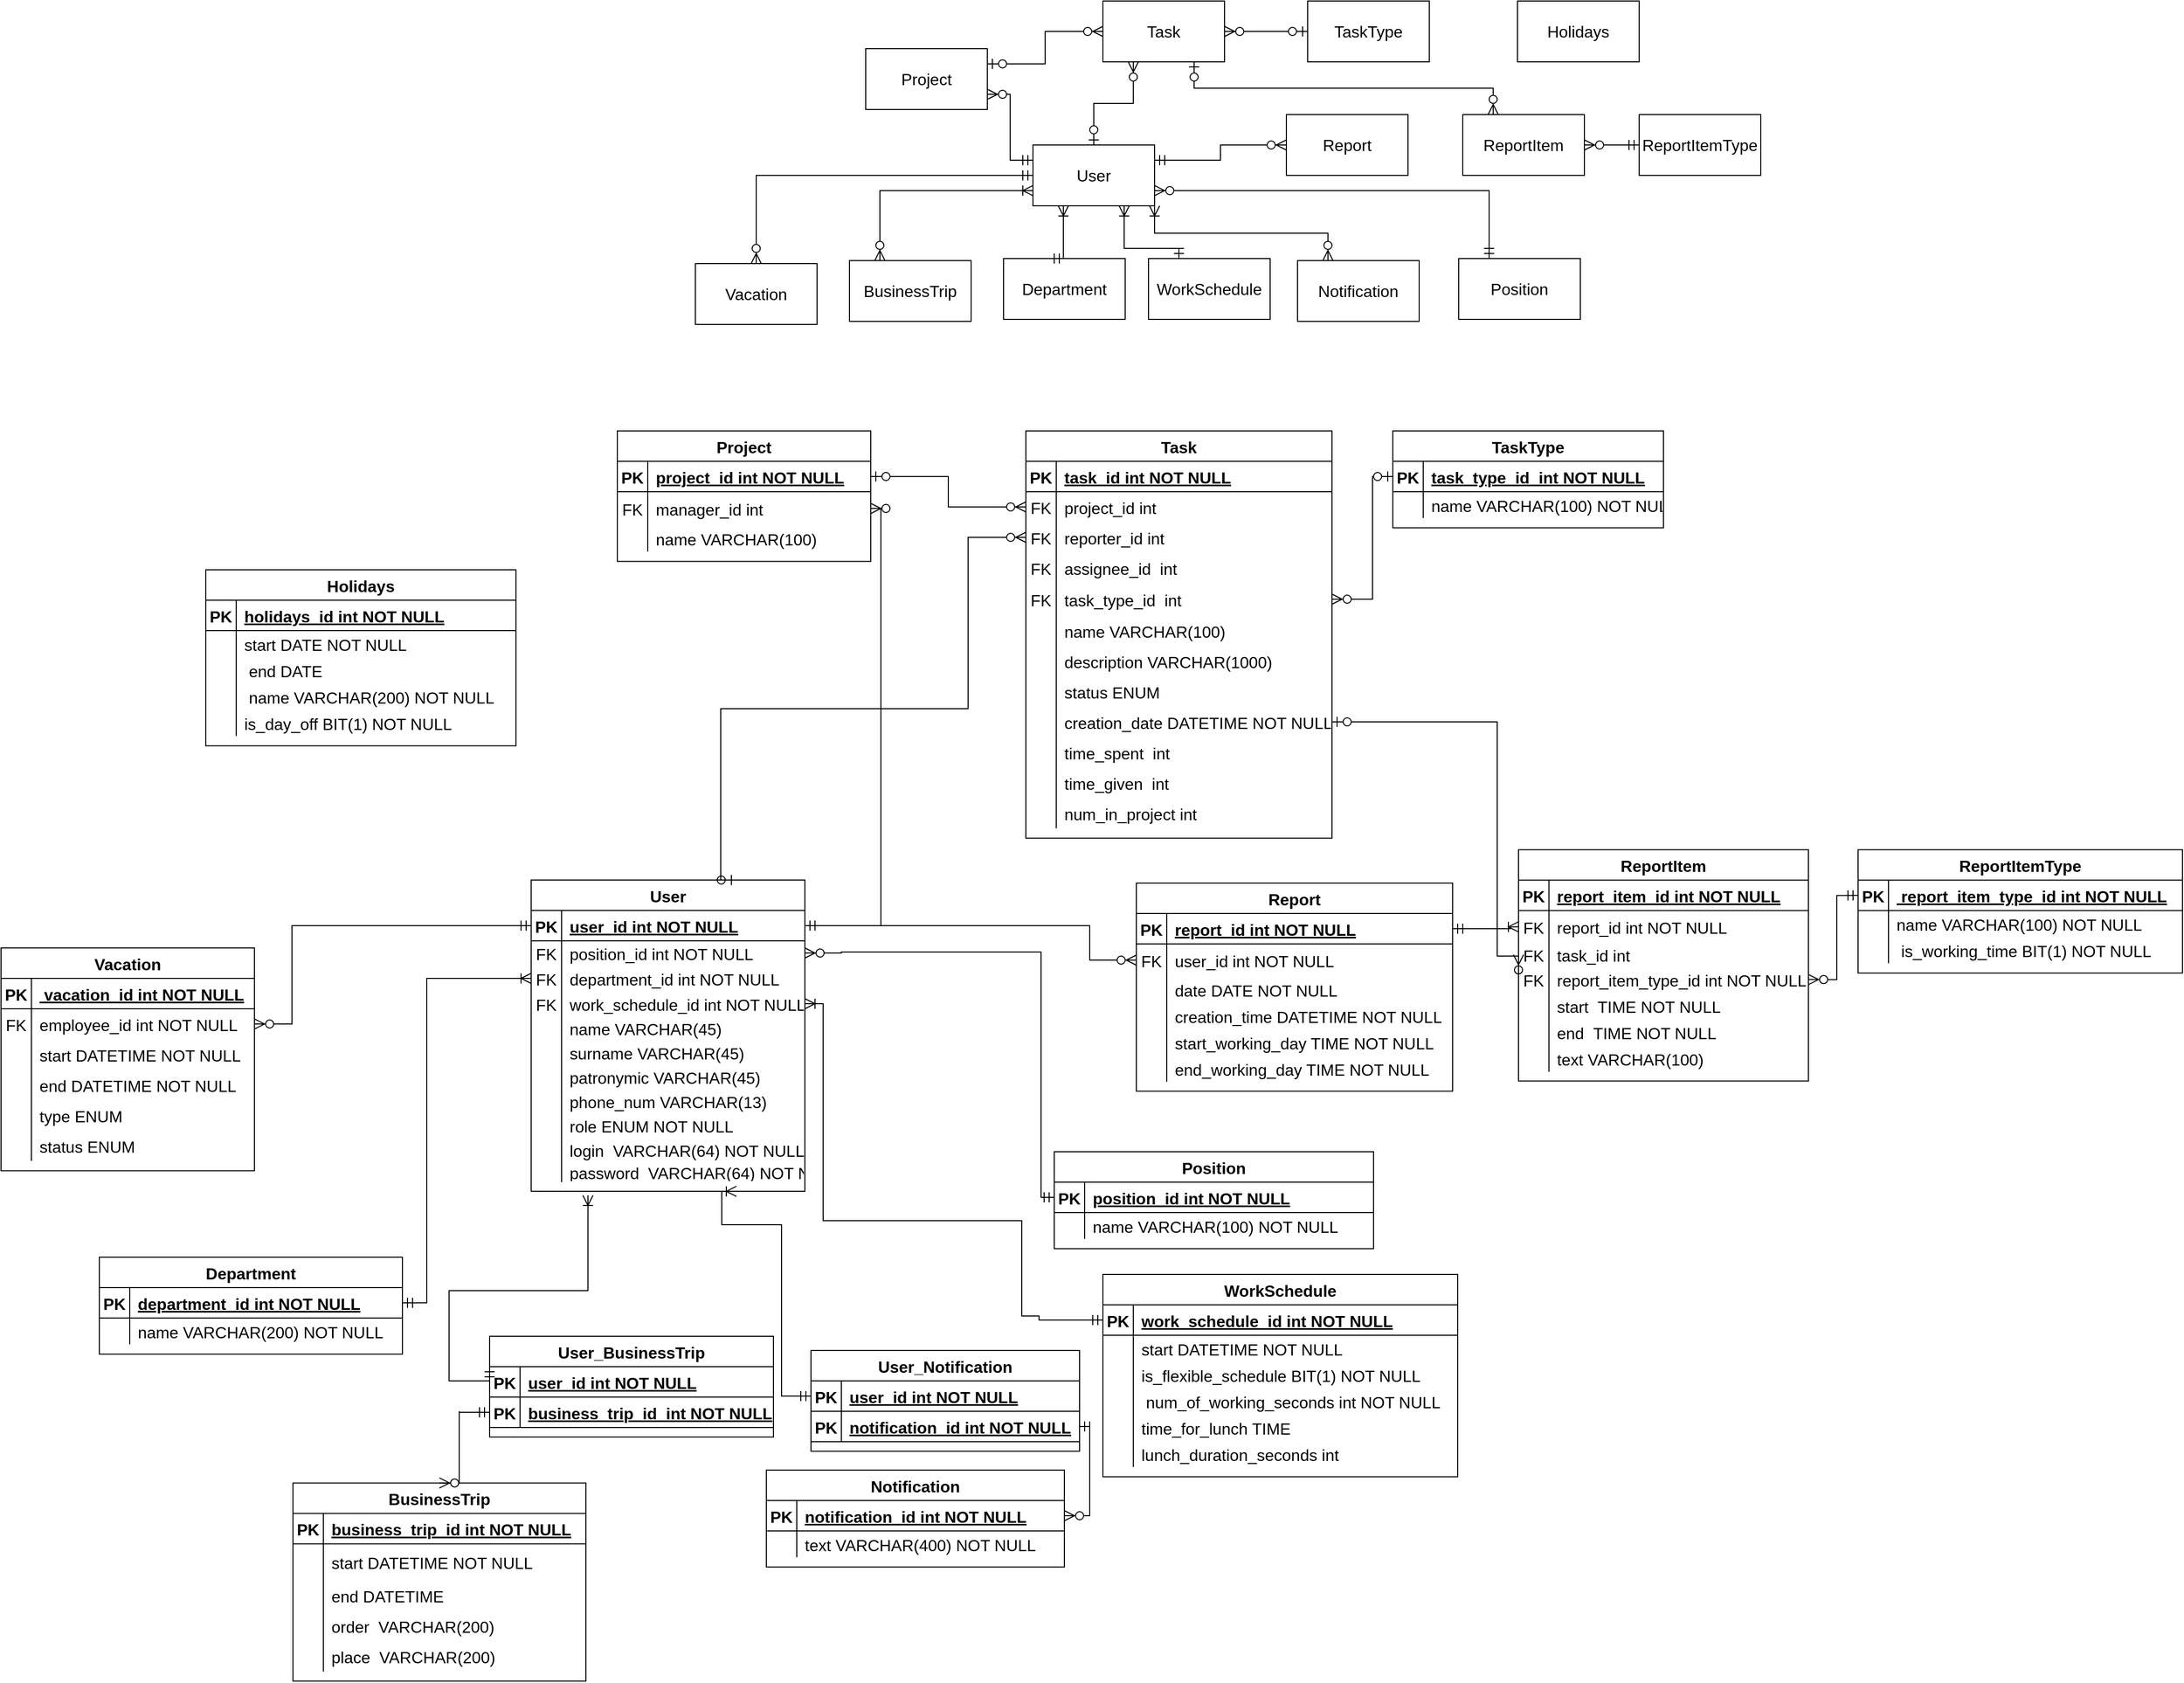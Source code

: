<mxfile version="22.0.4" type="device">
  <diagram id="R2lEEEUBdFMjLlhIrx00" name="Page-1">
    <mxGraphModel dx="2625" dy="1355" grid="0" gridSize="10" guides="1" tooltips="1" connect="1" arrows="1" fold="1" page="1" pageScale="1" pageWidth="850" pageHeight="1100" math="0" shadow="0" extFonts="Permanent Marker^https://fonts.googleapis.com/css?family=Permanent+Marker">
      <root>
        <mxCell id="0" />
        <mxCell id="1" parent="0" />
        <mxCell id="-ADNXhnUNOLjZ2h_mKhe-1" value="Task" style="rounded=0;whiteSpace=wrap;html=1;fontSize=16;" vertex="1" parent="1">
          <mxGeometry x="1255" y="102" width="120" height="60" as="geometry" />
        </mxCell>
        <mxCell id="-ADNXhnUNOLjZ2h_mKhe-2" value="Holidays" style="rounded=0;whiteSpace=wrap;html=1;fontSize=16;" vertex="1" parent="1">
          <mxGeometry x="1664" y="102" width="120" height="60" as="geometry" />
        </mxCell>
        <mxCell id="-ADNXhnUNOLjZ2h_mKhe-3" value="User" style="rounded=0;whiteSpace=wrap;html=1;fontSize=16;" vertex="1" parent="1">
          <mxGeometry x="1186" y="244" width="120" height="60" as="geometry" />
        </mxCell>
        <mxCell id="-ADNXhnUNOLjZ2h_mKhe-4" value="TaskType" style="rounded=0;whiteSpace=wrap;html=1;fontSize=16;" vertex="1" parent="1">
          <mxGeometry x="1457" y="102" width="120" height="60" as="geometry" />
        </mxCell>
        <mxCell id="-ADNXhnUNOLjZ2h_mKhe-5" value="" style="edgeStyle=orthogonalEdgeStyle;endArrow=ERzeroToMany;startArrow=ERzeroToOne;endFill=1;startFill=0;exitX=0.5;exitY=0;exitDx=0;exitDy=0;entryX=0.25;entryY=1;entryDx=0;entryDy=0;rounded=0;strokeWidth=1;sourcePerimeterSpacing=6;endSize=8;startSize=8;" edge="1" parent="1" source="-ADNXhnUNOLjZ2h_mKhe-3" target="-ADNXhnUNOLjZ2h_mKhe-1">
          <mxGeometry width="100" height="100" relative="1" as="geometry">
            <mxPoint x="1175" y="346" as="sourcePoint" />
            <mxPoint x="1175" y="536" as="targetPoint" />
          </mxGeometry>
        </mxCell>
        <mxCell id="-ADNXhnUNOLjZ2h_mKhe-6" value="" style="edgeStyle=orthogonalEdgeStyle;endArrow=ERzeroToMany;startArrow=ERzeroToOne;endFill=1;startFill=0;exitX=0;exitY=0.5;exitDx=0;exitDy=0;entryX=1;entryY=0.5;entryDx=0;entryDy=0;rounded=0;strokeWidth=1;sourcePerimeterSpacing=6;endSize=8;startSize=8;" edge="1" parent="1" source="-ADNXhnUNOLjZ2h_mKhe-4" target="-ADNXhnUNOLjZ2h_mKhe-1">
          <mxGeometry width="100" height="100" relative="1" as="geometry">
            <mxPoint x="1365" y="219" as="sourcePoint" />
            <mxPoint x="1434" y="137" as="targetPoint" />
          </mxGeometry>
        </mxCell>
        <mxCell id="-ADNXhnUNOLjZ2h_mKhe-7" value="Project" style="rounded=0;whiteSpace=wrap;html=1;fontSize=16;" vertex="1" parent="1">
          <mxGeometry x="1021" y="149" width="120" height="60" as="geometry" />
        </mxCell>
        <mxCell id="-ADNXhnUNOLjZ2h_mKhe-8" value="" style="edgeStyle=orthogonalEdgeStyle;endArrow=ERzeroToMany;startArrow=ERzeroToOne;endFill=1;startFill=0;exitX=1;exitY=0.25;exitDx=0;exitDy=0;entryX=0;entryY=0.5;entryDx=0;entryDy=0;rounded=0;strokeWidth=1;sourcePerimeterSpacing=6;startSize=8;endSize=8;" edge="1" parent="1" source="-ADNXhnUNOLjZ2h_mKhe-7" target="-ADNXhnUNOLjZ2h_mKhe-1">
          <mxGeometry width="100" height="100" relative="1" as="geometry">
            <mxPoint x="993" y="329" as="sourcePoint" />
            <mxPoint x="1062" y="247" as="targetPoint" />
          </mxGeometry>
        </mxCell>
        <mxCell id="-ADNXhnUNOLjZ2h_mKhe-9" value="" style="edgeStyle=orthogonalEdgeStyle;endArrow=ERzeroToMany;startArrow=ERmandOne;endFill=1;startFill=0;exitX=0;exitY=0.25;exitDx=0;exitDy=0;entryX=1;entryY=0.75;entryDx=0;entryDy=0;rounded=0;strokeWidth=1;sourcePerimeterSpacing=6;endSize=8;startSize=8;" edge="1" parent="1" source="-ADNXhnUNOLjZ2h_mKhe-3" target="-ADNXhnUNOLjZ2h_mKhe-7">
          <mxGeometry width="100" height="100" relative="1" as="geometry">
            <mxPoint x="1043" y="329" as="sourcePoint" />
            <mxPoint x="1112" y="247" as="targetPoint" />
          </mxGeometry>
        </mxCell>
        <mxCell id="-ADNXhnUNOLjZ2h_mKhe-10" value="Vacation" style="rounded=0;whiteSpace=wrap;html=1;fontSize=16;" vertex="1" parent="1">
          <mxGeometry x="853" y="361" width="120" height="60" as="geometry" />
        </mxCell>
        <mxCell id="-ADNXhnUNOLjZ2h_mKhe-11" value="" style="edgeStyle=orthogonalEdgeStyle;endArrow=ERzeroToMany;startArrow=ERmandOne;endFill=1;startFill=0;exitX=0;exitY=0.5;exitDx=0;exitDy=0;entryX=0.5;entryY=0;entryDx=0;entryDy=0;rounded=0;strokeWidth=1;sourcePerimeterSpacing=6;endSize=8;startSize=8;" edge="1" parent="1" source="-ADNXhnUNOLjZ2h_mKhe-3" target="-ADNXhnUNOLjZ2h_mKhe-10">
          <mxGeometry width="100" height="100" relative="1" as="geometry">
            <mxPoint x="1219" y="474" as="sourcePoint" />
            <mxPoint x="1174" y="409" as="targetPoint" />
          </mxGeometry>
        </mxCell>
        <mxCell id="-ADNXhnUNOLjZ2h_mKhe-12" value="BusinessTrip" style="rounded=0;whiteSpace=wrap;html=1;fontSize=16;" vertex="1" parent="1">
          <mxGeometry x="1005" y="358" width="120" height="60" as="geometry" />
        </mxCell>
        <mxCell id="-ADNXhnUNOLjZ2h_mKhe-13" value="" style="edgeStyle=orthogonalEdgeStyle;endArrow=ERzeroToMany;startArrow=ERoneToMany;endFill=1;startFill=0;exitX=0;exitY=0.75;exitDx=0;exitDy=0;entryX=0.25;entryY=0;entryDx=0;entryDy=0;rounded=0;strokeWidth=1;sourcePerimeterSpacing=6;endSize=8;startSize=8;" edge="1" parent="1" source="-ADNXhnUNOLjZ2h_mKhe-3" target="-ADNXhnUNOLjZ2h_mKhe-12">
          <mxGeometry width="100" height="100" relative="1" as="geometry">
            <mxPoint x="1512" y="361" as="sourcePoint" />
            <mxPoint x="1375" y="445" as="targetPoint" />
          </mxGeometry>
        </mxCell>
        <mxCell id="-ADNXhnUNOLjZ2h_mKhe-14" value="Department" style="rounded=0;whiteSpace=wrap;html=1;fontSize=16;" vertex="1" parent="1">
          <mxGeometry x="1157" y="356" width="120" height="60" as="geometry" />
        </mxCell>
        <mxCell id="-ADNXhnUNOLjZ2h_mKhe-15" value="" style="edgeStyle=orthogonalEdgeStyle;endArrow=ERmandOne;startArrow=ERoneToMany;endFill=0;startFill=0;entryX=0.5;entryY=0;entryDx=0;entryDy=0;rounded=0;strokeWidth=1;sourcePerimeterSpacing=6;endSize=8;startSize=8;exitX=0.25;exitY=1;exitDx=0;exitDy=0;" edge="1" parent="1" source="-ADNXhnUNOLjZ2h_mKhe-3" target="-ADNXhnUNOLjZ2h_mKhe-14">
          <mxGeometry width="100" height="100" relative="1" as="geometry">
            <mxPoint x="1229" y="453" as="sourcePoint" />
            <mxPoint x="1228" y="518" as="targetPoint" />
            <Array as="points">
              <mxPoint x="1216" y="356" />
            </Array>
          </mxGeometry>
        </mxCell>
        <mxCell id="-ADNXhnUNOLjZ2h_mKhe-16" value="Report" style="rounded=0;whiteSpace=wrap;html=1;fontSize=16;" vertex="1" parent="1">
          <mxGeometry x="1436" y="214" width="120" height="60" as="geometry" />
        </mxCell>
        <mxCell id="-ADNXhnUNOLjZ2h_mKhe-17" value="" style="edgeStyle=orthogonalEdgeStyle;endArrow=ERzeroToMany;startArrow=ERmandOne;endFill=1;startFill=0;exitX=1;exitY=0.25;exitDx=0;exitDy=0;entryX=0;entryY=0.5;entryDx=0;entryDy=0;rounded=0;strokeWidth=1;sourcePerimeterSpacing=6;endSize=8;startSize=8;" edge="1" parent="1" source="-ADNXhnUNOLjZ2h_mKhe-3" target="-ADNXhnUNOLjZ2h_mKhe-16">
          <mxGeometry width="100" height="100" relative="1" as="geometry">
            <mxPoint x="1699" y="472" as="sourcePoint" />
            <mxPoint x="1426" y="559" as="targetPoint" />
          </mxGeometry>
        </mxCell>
        <mxCell id="-ADNXhnUNOLjZ2h_mKhe-18" value="WorkSchedule" style="rounded=0;whiteSpace=wrap;html=1;fontSize=16;" vertex="1" parent="1">
          <mxGeometry x="1300" y="356" width="120" height="60" as="geometry" />
        </mxCell>
        <mxCell id="-ADNXhnUNOLjZ2h_mKhe-19" value="" style="edgeStyle=orthogonalEdgeStyle;endArrow=ERmandOne;startArrow=ERoneToMany;endFill=0;startFill=0;rounded=0;strokeWidth=1;sourcePerimeterSpacing=6;endSize=8;startSize=8;exitX=0.75;exitY=1;exitDx=0;exitDy=0;entryX=0.25;entryY=0;entryDx=0;entryDy=0;" edge="1" parent="1" source="-ADNXhnUNOLjZ2h_mKhe-3" target="-ADNXhnUNOLjZ2h_mKhe-18">
          <mxGeometry width="100" height="100" relative="1" as="geometry">
            <mxPoint x="1471" y="221" as="sourcePoint" />
            <mxPoint x="1463" y="334" as="targetPoint" />
            <Array as="points">
              <mxPoint x="1276" y="346" />
              <mxPoint x="1330" y="346" />
            </Array>
          </mxGeometry>
        </mxCell>
        <mxCell id="-ADNXhnUNOLjZ2h_mKhe-20" value="ReportItem" style="rounded=0;whiteSpace=wrap;html=1;fontSize=16;" vertex="1" parent="1">
          <mxGeometry x="1610" y="214" width="120" height="60" as="geometry" />
        </mxCell>
        <mxCell id="-ADNXhnUNOLjZ2h_mKhe-21" value="" style="edgeStyle=orthogonalEdgeStyle;endArrow=ERzeroToOne;startArrow=ERzeroToMany;endFill=0;startFill=0;exitX=0.25;exitY=0;exitDx=0;exitDy=0;entryX=0.75;entryY=1;entryDx=0;entryDy=0;rounded=0;strokeWidth=1;sourcePerimeterSpacing=6;endSize=8;startSize=8;" edge="1" parent="1" source="-ADNXhnUNOLjZ2h_mKhe-20" target="-ADNXhnUNOLjZ2h_mKhe-1">
          <mxGeometry width="100" height="100" relative="1" as="geometry">
            <mxPoint x="1527" y="385.17" as="sourcePoint" />
            <mxPoint x="1657" y="386.17" as="targetPoint" />
          </mxGeometry>
        </mxCell>
        <mxCell id="-ADNXhnUNOLjZ2h_mKhe-22" value="Notification" style="rounded=0;whiteSpace=wrap;html=1;fontSize=16;" vertex="1" parent="1">
          <mxGeometry x="1447" y="358" width="120" height="60" as="geometry" />
        </mxCell>
        <mxCell id="-ADNXhnUNOLjZ2h_mKhe-23" value="" style="edgeStyle=orthogonalEdgeStyle;endArrow=ERoneToMany;startArrow=ERzeroToMany;endFill=0;startFill=0;exitX=0.25;exitY=0;exitDx=0;exitDy=0;entryX=1;entryY=1;entryDx=0;entryDy=0;rounded=0;strokeWidth=1;sourcePerimeterSpacing=6;endSize=8;startSize=8;" edge="1" parent="1" source="-ADNXhnUNOLjZ2h_mKhe-22" target="-ADNXhnUNOLjZ2h_mKhe-3">
          <mxGeometry width="100" height="100" relative="1" as="geometry">
            <mxPoint x="1730" y="521" as="sourcePoint" />
            <mxPoint x="1435" y="453" as="targetPoint" />
          </mxGeometry>
        </mxCell>
        <mxCell id="-ADNXhnUNOLjZ2h_mKhe-24" value="Position" style="rounded=0;whiteSpace=wrap;html=1;fontSize=16;" vertex="1" parent="1">
          <mxGeometry x="1606" y="356" width="120" height="60" as="geometry" />
        </mxCell>
        <mxCell id="-ADNXhnUNOLjZ2h_mKhe-25" value="" style="edgeStyle=orthogonalEdgeStyle;endArrow=ERmandOne;startArrow=ERzeroToMany;endFill=0;startFill=0;exitX=1;exitY=0.75;exitDx=0;exitDy=0;entryX=0.25;entryY=0;entryDx=0;entryDy=0;rounded=0;strokeWidth=1;sourcePerimeterSpacing=6;endSize=8;startSize=8;" edge="1" parent="1" source="-ADNXhnUNOLjZ2h_mKhe-3" target="-ADNXhnUNOLjZ2h_mKhe-24">
          <mxGeometry width="100" height="100" relative="1" as="geometry">
            <mxPoint x="1598" y="499" as="sourcePoint" />
            <mxPoint x="1427" y="445" as="targetPoint" />
            <Array as="points">
              <mxPoint x="1636" y="289" />
            </Array>
          </mxGeometry>
        </mxCell>
        <mxCell id="-ADNXhnUNOLjZ2h_mKhe-26" value="ReportItemType" style="rounded=0;whiteSpace=wrap;html=1;fontSize=16;" vertex="1" parent="1">
          <mxGeometry x="1784" y="214" width="120" height="60" as="geometry" />
        </mxCell>
        <mxCell id="-ADNXhnUNOLjZ2h_mKhe-27" value="" style="edgeStyle=orthogonalEdgeStyle;endArrow=ERmandOne;startArrow=ERzeroToMany;endFill=0;startFill=0;exitX=1;exitY=0.5;exitDx=0;exitDy=0;entryX=0;entryY=0.5;entryDx=0;entryDy=0;rounded=0;strokeWidth=1;sourcePerimeterSpacing=6;endSize=8;startSize=8;" edge="1" parent="1" source="-ADNXhnUNOLjZ2h_mKhe-20" target="-ADNXhnUNOLjZ2h_mKhe-26">
          <mxGeometry width="100" height="100" relative="1" as="geometry">
            <mxPoint x="1679" y="328" as="sourcePoint" />
            <mxPoint x="2009" y="395" as="targetPoint" />
            <Array as="points">
              <mxPoint x="1755" y="244" />
              <mxPoint x="1755" y="244" />
            </Array>
          </mxGeometry>
        </mxCell>
        <mxCell id="-ADNXhnUNOLjZ2h_mKhe-28" value="Task" style="shape=table;startSize=30;container=1;collapsible=1;childLayout=tableLayout;fixedRows=1;rowLines=0;fontStyle=1;align=center;resizeLast=1;fontSize=16;" vertex="1" parent="1">
          <mxGeometry x="1179" y="526" width="302" height="401.69" as="geometry" />
        </mxCell>
        <mxCell id="-ADNXhnUNOLjZ2h_mKhe-29" value="" style="shape=partialRectangle;collapsible=0;dropTarget=0;pointerEvents=0;fillColor=none;points=[[0,0.5],[1,0.5]];portConstraint=eastwest;top=0;left=0;right=0;bottom=1;fontSize=16;" vertex="1" parent="-ADNXhnUNOLjZ2h_mKhe-28">
          <mxGeometry y="30" width="302" height="30" as="geometry" />
        </mxCell>
        <mxCell id="-ADNXhnUNOLjZ2h_mKhe-30" value="PK" style="shape=partialRectangle;overflow=hidden;connectable=0;fillColor=none;top=0;left=0;bottom=0;right=0;fontStyle=1;fontSize=16;" vertex="1" parent="-ADNXhnUNOLjZ2h_mKhe-29">
          <mxGeometry width="30" height="30" as="geometry">
            <mxRectangle width="30" height="30" as="alternateBounds" />
          </mxGeometry>
        </mxCell>
        <mxCell id="-ADNXhnUNOLjZ2h_mKhe-31" value="task_id int NOT NULL" style="shape=partialRectangle;overflow=hidden;connectable=0;fillColor=none;top=0;left=0;bottom=0;right=0;align=left;spacingLeft=6;fontStyle=5;fontSize=16;" vertex="1" parent="-ADNXhnUNOLjZ2h_mKhe-29">
          <mxGeometry x="30" width="272" height="30" as="geometry">
            <mxRectangle width="272" height="30" as="alternateBounds" />
          </mxGeometry>
        </mxCell>
        <mxCell id="-ADNXhnUNOLjZ2h_mKhe-32" value="" style="shape=partialRectangle;collapsible=0;dropTarget=0;pointerEvents=0;fillColor=none;points=[[0,0.5],[1,0.5]];portConstraint=eastwest;top=0;left=0;right=0;bottom=0;fontSize=16;" vertex="1" parent="-ADNXhnUNOLjZ2h_mKhe-28">
          <mxGeometry y="60" width="302" height="30" as="geometry" />
        </mxCell>
        <mxCell id="-ADNXhnUNOLjZ2h_mKhe-33" value="FK" style="shape=partialRectangle;overflow=hidden;connectable=0;fillColor=none;top=0;left=0;bottom=0;right=0;fontSize=16;" vertex="1" parent="-ADNXhnUNOLjZ2h_mKhe-32">
          <mxGeometry width="30" height="30" as="geometry">
            <mxRectangle width="30" height="30" as="alternateBounds" />
          </mxGeometry>
        </mxCell>
        <mxCell id="-ADNXhnUNOLjZ2h_mKhe-34" value="project_id int " style="shape=partialRectangle;overflow=hidden;connectable=0;fillColor=none;top=0;left=0;bottom=0;right=0;align=left;spacingLeft=6;fontSize=16;" vertex="1" parent="-ADNXhnUNOLjZ2h_mKhe-32">
          <mxGeometry x="30" width="272" height="30" as="geometry">
            <mxRectangle width="272" height="30" as="alternateBounds" />
          </mxGeometry>
        </mxCell>
        <mxCell id="-ADNXhnUNOLjZ2h_mKhe-35" value="" style="shape=partialRectangle;collapsible=0;dropTarget=0;pointerEvents=0;fillColor=none;points=[[0,0.5],[1,0.5]];portConstraint=eastwest;top=0;left=0;right=0;bottom=0;fontSize=16;" vertex="1" parent="-ADNXhnUNOLjZ2h_mKhe-28">
          <mxGeometry y="90" width="302" height="30" as="geometry" />
        </mxCell>
        <mxCell id="-ADNXhnUNOLjZ2h_mKhe-36" value="FK" style="shape=partialRectangle;overflow=hidden;connectable=0;fillColor=none;top=0;left=0;bottom=0;right=0;fontSize=16;" vertex="1" parent="-ADNXhnUNOLjZ2h_mKhe-35">
          <mxGeometry width="30" height="30" as="geometry">
            <mxRectangle width="30" height="30" as="alternateBounds" />
          </mxGeometry>
        </mxCell>
        <mxCell id="-ADNXhnUNOLjZ2h_mKhe-37" value="reporter_id int" style="shape=partialRectangle;overflow=hidden;connectable=0;fillColor=none;top=0;left=0;bottom=0;right=0;align=left;spacingLeft=6;fontSize=16;" vertex="1" parent="-ADNXhnUNOLjZ2h_mKhe-35">
          <mxGeometry x="30" width="272" height="30" as="geometry">
            <mxRectangle width="272" height="30" as="alternateBounds" />
          </mxGeometry>
        </mxCell>
        <mxCell id="-ADNXhnUNOLjZ2h_mKhe-38" style="shape=partialRectangle;collapsible=0;dropTarget=0;pointerEvents=0;fillColor=none;points=[[0,0.5],[1,0.5]];portConstraint=eastwest;top=0;left=0;right=0;bottom=0;fontSize=16;" vertex="1" parent="-ADNXhnUNOLjZ2h_mKhe-28">
          <mxGeometry y="120" width="302" height="30" as="geometry" />
        </mxCell>
        <mxCell id="-ADNXhnUNOLjZ2h_mKhe-39" value="FK" style="shape=partialRectangle;overflow=hidden;connectable=0;fillColor=none;top=0;left=0;bottom=0;right=0;fontSize=16;" vertex="1" parent="-ADNXhnUNOLjZ2h_mKhe-38">
          <mxGeometry width="30" height="30" as="geometry">
            <mxRectangle width="30" height="30" as="alternateBounds" />
          </mxGeometry>
        </mxCell>
        <mxCell id="-ADNXhnUNOLjZ2h_mKhe-40" value="assignee_id  int" style="shape=partialRectangle;overflow=hidden;connectable=0;fillColor=none;top=0;left=0;bottom=0;right=0;align=left;spacingLeft=6;fontSize=16;" vertex="1" parent="-ADNXhnUNOLjZ2h_mKhe-38">
          <mxGeometry x="30" width="272" height="30" as="geometry">
            <mxRectangle width="272" height="30" as="alternateBounds" />
          </mxGeometry>
        </mxCell>
        <mxCell id="-ADNXhnUNOLjZ2h_mKhe-41" style="shape=partialRectangle;collapsible=0;dropTarget=0;pointerEvents=0;fillColor=none;points=[[0,0.5],[1,0.5]];portConstraint=eastwest;top=0;left=0;right=0;bottom=0;fontSize=16;" vertex="1" parent="-ADNXhnUNOLjZ2h_mKhe-28">
          <mxGeometry y="150" width="302" height="32" as="geometry" />
        </mxCell>
        <mxCell id="-ADNXhnUNOLjZ2h_mKhe-42" value="FK" style="shape=partialRectangle;overflow=hidden;connectable=0;fillColor=none;top=0;left=0;bottom=0;right=0;fontSize=16;" vertex="1" parent="-ADNXhnUNOLjZ2h_mKhe-41">
          <mxGeometry width="30" height="32" as="geometry">
            <mxRectangle width="30" height="32" as="alternateBounds" />
          </mxGeometry>
        </mxCell>
        <mxCell id="-ADNXhnUNOLjZ2h_mKhe-43" value="task_type_id  int" style="shape=partialRectangle;overflow=hidden;connectable=0;fillColor=none;top=0;left=0;bottom=0;right=0;align=left;spacingLeft=6;fontSize=16;" vertex="1" parent="-ADNXhnUNOLjZ2h_mKhe-41">
          <mxGeometry x="30" width="272" height="32" as="geometry">
            <mxRectangle width="272" height="32" as="alternateBounds" />
          </mxGeometry>
        </mxCell>
        <mxCell id="-ADNXhnUNOLjZ2h_mKhe-44" style="shape=partialRectangle;collapsible=0;dropTarget=0;pointerEvents=0;fillColor=none;points=[[0,0.5],[1,0.5]];portConstraint=eastwest;top=0;left=0;right=0;bottom=0;fontSize=16;" vertex="1" parent="-ADNXhnUNOLjZ2h_mKhe-28">
          <mxGeometry y="182" width="302" height="30" as="geometry" />
        </mxCell>
        <mxCell id="-ADNXhnUNOLjZ2h_mKhe-45" style="shape=partialRectangle;overflow=hidden;connectable=0;fillColor=none;top=0;left=0;bottom=0;right=0;fontSize=16;" vertex="1" parent="-ADNXhnUNOLjZ2h_mKhe-44">
          <mxGeometry width="30" height="30" as="geometry">
            <mxRectangle width="30" height="30" as="alternateBounds" />
          </mxGeometry>
        </mxCell>
        <mxCell id="-ADNXhnUNOLjZ2h_mKhe-46" value="name VARCHAR(100)" style="shape=partialRectangle;overflow=hidden;connectable=0;fillColor=none;top=0;left=0;bottom=0;right=0;align=left;spacingLeft=6;fontSize=16;" vertex="1" parent="-ADNXhnUNOLjZ2h_mKhe-44">
          <mxGeometry x="30" width="272" height="30" as="geometry">
            <mxRectangle width="272" height="30" as="alternateBounds" />
          </mxGeometry>
        </mxCell>
        <mxCell id="-ADNXhnUNOLjZ2h_mKhe-47" style="shape=partialRectangle;collapsible=0;dropTarget=0;pointerEvents=0;fillColor=none;points=[[0,0.5],[1,0.5]];portConstraint=eastwest;top=0;left=0;right=0;bottom=0;fontSize=16;" vertex="1" parent="-ADNXhnUNOLjZ2h_mKhe-28">
          <mxGeometry y="212" width="302" height="30" as="geometry" />
        </mxCell>
        <mxCell id="-ADNXhnUNOLjZ2h_mKhe-48" style="shape=partialRectangle;overflow=hidden;connectable=0;fillColor=none;top=0;left=0;bottom=0;right=0;fontSize=16;" vertex="1" parent="-ADNXhnUNOLjZ2h_mKhe-47">
          <mxGeometry width="30" height="30" as="geometry">
            <mxRectangle width="30" height="30" as="alternateBounds" />
          </mxGeometry>
        </mxCell>
        <mxCell id="-ADNXhnUNOLjZ2h_mKhe-49" value="description VARCHAR(1000)" style="shape=partialRectangle;overflow=hidden;connectable=0;fillColor=none;top=0;left=0;bottom=0;right=0;align=left;spacingLeft=6;fontSize=16;" vertex="1" parent="-ADNXhnUNOLjZ2h_mKhe-47">
          <mxGeometry x="30" width="272" height="30" as="geometry">
            <mxRectangle width="272" height="30" as="alternateBounds" />
          </mxGeometry>
        </mxCell>
        <mxCell id="-ADNXhnUNOLjZ2h_mKhe-50" style="shape=partialRectangle;collapsible=0;dropTarget=0;pointerEvents=0;fillColor=none;points=[[0,0.5],[1,0.5]];portConstraint=eastwest;top=0;left=0;right=0;bottom=0;fontSize=16;" vertex="1" parent="-ADNXhnUNOLjZ2h_mKhe-28">
          <mxGeometry y="242" width="302" height="30" as="geometry" />
        </mxCell>
        <mxCell id="-ADNXhnUNOLjZ2h_mKhe-51" style="shape=partialRectangle;overflow=hidden;connectable=0;fillColor=none;top=0;left=0;bottom=0;right=0;fontSize=16;" vertex="1" parent="-ADNXhnUNOLjZ2h_mKhe-50">
          <mxGeometry width="30" height="30" as="geometry">
            <mxRectangle width="30" height="30" as="alternateBounds" />
          </mxGeometry>
        </mxCell>
        <mxCell id="-ADNXhnUNOLjZ2h_mKhe-52" value="status ENUM" style="shape=partialRectangle;overflow=hidden;connectable=0;fillColor=none;top=0;left=0;bottom=0;right=0;align=left;spacingLeft=6;fontSize=16;" vertex="1" parent="-ADNXhnUNOLjZ2h_mKhe-50">
          <mxGeometry x="30" width="272" height="30" as="geometry">
            <mxRectangle width="272" height="30" as="alternateBounds" />
          </mxGeometry>
        </mxCell>
        <mxCell id="-ADNXhnUNOLjZ2h_mKhe-53" style="shape=partialRectangle;collapsible=0;dropTarget=0;pointerEvents=0;fillColor=none;points=[[0,0.5],[1,0.5]];portConstraint=eastwest;top=0;left=0;right=0;bottom=0;fontSize=16;" vertex="1" parent="-ADNXhnUNOLjZ2h_mKhe-28">
          <mxGeometry y="272" width="302" height="30" as="geometry" />
        </mxCell>
        <mxCell id="-ADNXhnUNOLjZ2h_mKhe-54" style="shape=partialRectangle;overflow=hidden;connectable=0;fillColor=none;top=0;left=0;bottom=0;right=0;fontSize=16;" vertex="1" parent="-ADNXhnUNOLjZ2h_mKhe-53">
          <mxGeometry width="30" height="30" as="geometry">
            <mxRectangle width="30" height="30" as="alternateBounds" />
          </mxGeometry>
        </mxCell>
        <mxCell id="-ADNXhnUNOLjZ2h_mKhe-55" value="creation_date DATETIME NOT NULL" style="shape=partialRectangle;overflow=hidden;connectable=0;fillColor=none;top=0;left=0;bottom=0;right=0;align=left;spacingLeft=6;fontSize=16;" vertex="1" parent="-ADNXhnUNOLjZ2h_mKhe-53">
          <mxGeometry x="30" width="272" height="30" as="geometry">
            <mxRectangle width="272" height="30" as="alternateBounds" />
          </mxGeometry>
        </mxCell>
        <mxCell id="-ADNXhnUNOLjZ2h_mKhe-56" style="shape=partialRectangle;collapsible=0;dropTarget=0;pointerEvents=0;fillColor=none;points=[[0,0.5],[1,0.5]];portConstraint=eastwest;top=0;left=0;right=0;bottom=0;fontSize=16;" vertex="1" parent="-ADNXhnUNOLjZ2h_mKhe-28">
          <mxGeometry y="302" width="302" height="30" as="geometry" />
        </mxCell>
        <mxCell id="-ADNXhnUNOLjZ2h_mKhe-57" style="shape=partialRectangle;overflow=hidden;connectable=0;fillColor=none;top=0;left=0;bottom=0;right=0;fontSize=16;" vertex="1" parent="-ADNXhnUNOLjZ2h_mKhe-56">
          <mxGeometry width="30" height="30" as="geometry">
            <mxRectangle width="30" height="30" as="alternateBounds" />
          </mxGeometry>
        </mxCell>
        <mxCell id="-ADNXhnUNOLjZ2h_mKhe-58" value="time_spent  int" style="shape=partialRectangle;overflow=hidden;connectable=0;fillColor=none;top=0;left=0;bottom=0;right=0;align=left;spacingLeft=6;fontSize=16;" vertex="1" parent="-ADNXhnUNOLjZ2h_mKhe-56">
          <mxGeometry x="30" width="272" height="30" as="geometry">
            <mxRectangle width="272" height="30" as="alternateBounds" />
          </mxGeometry>
        </mxCell>
        <mxCell id="-ADNXhnUNOLjZ2h_mKhe-59" style="shape=partialRectangle;collapsible=0;dropTarget=0;pointerEvents=0;fillColor=none;points=[[0,0.5],[1,0.5]];portConstraint=eastwest;top=0;left=0;right=0;bottom=0;fontSize=16;" vertex="1" parent="-ADNXhnUNOLjZ2h_mKhe-28">
          <mxGeometry y="332" width="302" height="30" as="geometry" />
        </mxCell>
        <mxCell id="-ADNXhnUNOLjZ2h_mKhe-60" style="shape=partialRectangle;overflow=hidden;connectable=0;fillColor=none;top=0;left=0;bottom=0;right=0;fontSize=16;" vertex="1" parent="-ADNXhnUNOLjZ2h_mKhe-59">
          <mxGeometry width="30" height="30" as="geometry">
            <mxRectangle width="30" height="30" as="alternateBounds" />
          </mxGeometry>
        </mxCell>
        <mxCell id="-ADNXhnUNOLjZ2h_mKhe-61" value="time_given  int" style="shape=partialRectangle;overflow=hidden;connectable=0;fillColor=none;top=0;left=0;bottom=0;right=0;align=left;spacingLeft=6;fontSize=16;" vertex="1" parent="-ADNXhnUNOLjZ2h_mKhe-59">
          <mxGeometry x="30" width="272" height="30" as="geometry">
            <mxRectangle width="272" height="30" as="alternateBounds" />
          </mxGeometry>
        </mxCell>
        <mxCell id="-ADNXhnUNOLjZ2h_mKhe-62" style="shape=partialRectangle;collapsible=0;dropTarget=0;pointerEvents=0;fillColor=none;points=[[0,0.5],[1,0.5]];portConstraint=eastwest;top=0;left=0;right=0;bottom=0;fontSize=16;" vertex="1" parent="-ADNXhnUNOLjZ2h_mKhe-28">
          <mxGeometry y="362" width="302" height="30" as="geometry" />
        </mxCell>
        <mxCell id="-ADNXhnUNOLjZ2h_mKhe-63" style="shape=partialRectangle;overflow=hidden;connectable=0;fillColor=none;top=0;left=0;bottom=0;right=0;fontSize=16;" vertex="1" parent="-ADNXhnUNOLjZ2h_mKhe-62">
          <mxGeometry width="30" height="30" as="geometry">
            <mxRectangle width="30" height="30" as="alternateBounds" />
          </mxGeometry>
        </mxCell>
        <mxCell id="-ADNXhnUNOLjZ2h_mKhe-64" value="num_in_project int" style="shape=partialRectangle;overflow=hidden;connectable=0;fillColor=none;top=0;left=0;bottom=0;right=0;align=left;spacingLeft=6;fontSize=16;" vertex="1" parent="-ADNXhnUNOLjZ2h_mKhe-62">
          <mxGeometry x="30" width="272" height="30" as="geometry">
            <mxRectangle width="272" height="30" as="alternateBounds" />
          </mxGeometry>
        </mxCell>
        <mxCell id="-ADNXhnUNOLjZ2h_mKhe-65" value="User" style="shape=table;startSize=30;container=1;collapsible=1;childLayout=tableLayout;fixedRows=1;rowLines=0;fontStyle=1;align=center;resizeLast=1;fontSize=16;" vertex="1" parent="1">
          <mxGeometry x="691" y="969" width="270" height="307.06" as="geometry" />
        </mxCell>
        <mxCell id="-ADNXhnUNOLjZ2h_mKhe-66" value="" style="shape=partialRectangle;collapsible=0;dropTarget=0;pointerEvents=0;fillColor=none;points=[[0,0.5],[1,0.5]];portConstraint=eastwest;top=0;left=0;right=0;bottom=1;fontSize=16;" vertex="1" parent="-ADNXhnUNOLjZ2h_mKhe-65">
          <mxGeometry y="30" width="270" height="30" as="geometry" />
        </mxCell>
        <mxCell id="-ADNXhnUNOLjZ2h_mKhe-67" value="PK" style="shape=partialRectangle;overflow=hidden;connectable=0;fillColor=none;top=0;left=0;bottom=0;right=0;fontStyle=1;fontSize=16;" vertex="1" parent="-ADNXhnUNOLjZ2h_mKhe-66">
          <mxGeometry width="30" height="30" as="geometry">
            <mxRectangle width="30" height="30" as="alternateBounds" />
          </mxGeometry>
        </mxCell>
        <mxCell id="-ADNXhnUNOLjZ2h_mKhe-68" value="user_id int NOT NULL" style="shape=partialRectangle;overflow=hidden;connectable=0;fillColor=none;top=0;left=0;bottom=0;right=0;align=left;spacingLeft=6;fontStyle=5;fontSize=16;" vertex="1" parent="-ADNXhnUNOLjZ2h_mKhe-66">
          <mxGeometry x="30" width="240" height="30" as="geometry">
            <mxRectangle width="240" height="30" as="alternateBounds" />
          </mxGeometry>
        </mxCell>
        <mxCell id="-ADNXhnUNOLjZ2h_mKhe-69" value="" style="shape=partialRectangle;collapsible=0;dropTarget=0;pointerEvents=0;fillColor=none;points=[[0,0.5],[1,0.5]];portConstraint=eastwest;top=0;left=0;right=0;bottom=0;fontSize=16;" vertex="1" parent="-ADNXhnUNOLjZ2h_mKhe-65">
          <mxGeometry y="60" width="270" height="24" as="geometry" />
        </mxCell>
        <mxCell id="-ADNXhnUNOLjZ2h_mKhe-70" value="FK" style="shape=partialRectangle;overflow=hidden;connectable=0;fillColor=none;top=0;left=0;bottom=0;right=0;fontSize=16;" vertex="1" parent="-ADNXhnUNOLjZ2h_mKhe-69">
          <mxGeometry width="30" height="24" as="geometry">
            <mxRectangle width="30" height="24" as="alternateBounds" />
          </mxGeometry>
        </mxCell>
        <mxCell id="-ADNXhnUNOLjZ2h_mKhe-71" value="position_id int NOT NULL" style="shape=partialRectangle;overflow=hidden;connectable=0;fillColor=none;top=0;left=0;bottom=0;right=0;align=left;spacingLeft=6;fontSize=16;" vertex="1" parent="-ADNXhnUNOLjZ2h_mKhe-69">
          <mxGeometry x="30" width="240" height="24" as="geometry">
            <mxRectangle width="240" height="24" as="alternateBounds" />
          </mxGeometry>
        </mxCell>
        <mxCell id="-ADNXhnUNOLjZ2h_mKhe-72" style="shape=partialRectangle;collapsible=0;dropTarget=0;pointerEvents=0;fillColor=none;points=[[0,0.5],[1,0.5]];portConstraint=eastwest;top=0;left=0;right=0;bottom=0;fontSize=16;" vertex="1" parent="-ADNXhnUNOLjZ2h_mKhe-65">
          <mxGeometry y="84" width="270" height="26" as="geometry" />
        </mxCell>
        <mxCell id="-ADNXhnUNOLjZ2h_mKhe-73" value="FK" style="shape=partialRectangle;overflow=hidden;connectable=0;fillColor=none;top=0;left=0;bottom=0;right=0;fontSize=16;" vertex="1" parent="-ADNXhnUNOLjZ2h_mKhe-72">
          <mxGeometry width="30" height="26" as="geometry">
            <mxRectangle width="30" height="26" as="alternateBounds" />
          </mxGeometry>
        </mxCell>
        <mxCell id="-ADNXhnUNOLjZ2h_mKhe-74" value="department_id int NOT NULL" style="shape=partialRectangle;overflow=hidden;connectable=0;fillColor=none;top=0;left=0;bottom=0;right=0;align=left;spacingLeft=6;fontSize=16;" vertex="1" parent="-ADNXhnUNOLjZ2h_mKhe-72">
          <mxGeometry x="30" width="240" height="26" as="geometry">
            <mxRectangle width="240" height="26" as="alternateBounds" />
          </mxGeometry>
        </mxCell>
        <mxCell id="-ADNXhnUNOLjZ2h_mKhe-75" style="shape=partialRectangle;collapsible=0;dropTarget=0;pointerEvents=0;fillColor=none;points=[[0,0.5],[1,0.5]];portConstraint=eastwest;top=0;left=0;right=0;bottom=0;fontSize=16;" vertex="1" parent="-ADNXhnUNOLjZ2h_mKhe-65">
          <mxGeometry y="110" width="270" height="24" as="geometry" />
        </mxCell>
        <mxCell id="-ADNXhnUNOLjZ2h_mKhe-76" value="FK" style="shape=partialRectangle;overflow=hidden;connectable=0;fillColor=none;top=0;left=0;bottom=0;right=0;fontSize=16;" vertex="1" parent="-ADNXhnUNOLjZ2h_mKhe-75">
          <mxGeometry width="30" height="24" as="geometry">
            <mxRectangle width="30" height="24" as="alternateBounds" />
          </mxGeometry>
        </mxCell>
        <mxCell id="-ADNXhnUNOLjZ2h_mKhe-77" value="work_schedule_id int NOT NULL" style="shape=partialRectangle;overflow=hidden;connectable=0;fillColor=none;top=0;left=0;bottom=0;right=0;align=left;spacingLeft=6;fontSize=16;" vertex="1" parent="-ADNXhnUNOLjZ2h_mKhe-75">
          <mxGeometry x="30" width="240" height="24" as="geometry">
            <mxRectangle width="240" height="24" as="alternateBounds" />
          </mxGeometry>
        </mxCell>
        <mxCell id="-ADNXhnUNOLjZ2h_mKhe-78" style="shape=partialRectangle;collapsible=0;dropTarget=0;pointerEvents=0;fillColor=none;points=[[0,0.5],[1,0.5]];portConstraint=eastwest;top=0;left=0;right=0;bottom=0;fontSize=16;" vertex="1" parent="-ADNXhnUNOLjZ2h_mKhe-65">
          <mxGeometry y="134" width="270" height="24" as="geometry" />
        </mxCell>
        <mxCell id="-ADNXhnUNOLjZ2h_mKhe-79" style="shape=partialRectangle;overflow=hidden;connectable=0;fillColor=none;top=0;left=0;bottom=0;right=0;fontSize=16;" vertex="1" parent="-ADNXhnUNOLjZ2h_mKhe-78">
          <mxGeometry width="30" height="24" as="geometry">
            <mxRectangle width="30" height="24" as="alternateBounds" />
          </mxGeometry>
        </mxCell>
        <mxCell id="-ADNXhnUNOLjZ2h_mKhe-80" value="name VARCHAR(45)" style="shape=partialRectangle;overflow=hidden;connectable=0;fillColor=none;top=0;left=0;bottom=0;right=0;align=left;spacingLeft=6;fontSize=16;" vertex="1" parent="-ADNXhnUNOLjZ2h_mKhe-78">
          <mxGeometry x="30" width="240" height="24" as="geometry">
            <mxRectangle width="240" height="24" as="alternateBounds" />
          </mxGeometry>
        </mxCell>
        <mxCell id="-ADNXhnUNOLjZ2h_mKhe-81" style="shape=partialRectangle;collapsible=0;dropTarget=0;pointerEvents=0;fillColor=none;points=[[0,0.5],[1,0.5]];portConstraint=eastwest;top=0;left=0;right=0;bottom=0;fontSize=16;" vertex="1" parent="-ADNXhnUNOLjZ2h_mKhe-65">
          <mxGeometry y="158" width="270" height="24" as="geometry" />
        </mxCell>
        <mxCell id="-ADNXhnUNOLjZ2h_mKhe-82" style="shape=partialRectangle;overflow=hidden;connectable=0;fillColor=none;top=0;left=0;bottom=0;right=0;fontSize=16;" vertex="1" parent="-ADNXhnUNOLjZ2h_mKhe-81">
          <mxGeometry width="30" height="24" as="geometry">
            <mxRectangle width="30" height="24" as="alternateBounds" />
          </mxGeometry>
        </mxCell>
        <mxCell id="-ADNXhnUNOLjZ2h_mKhe-83" value="surname VARCHAR(45)" style="shape=partialRectangle;overflow=hidden;connectable=0;fillColor=none;top=0;left=0;bottom=0;right=0;align=left;spacingLeft=6;fontSize=16;" vertex="1" parent="-ADNXhnUNOLjZ2h_mKhe-81">
          <mxGeometry x="30" width="240" height="24" as="geometry">
            <mxRectangle width="240" height="24" as="alternateBounds" />
          </mxGeometry>
        </mxCell>
        <mxCell id="-ADNXhnUNOLjZ2h_mKhe-84" style="shape=partialRectangle;collapsible=0;dropTarget=0;pointerEvents=0;fillColor=none;points=[[0,0.5],[1,0.5]];portConstraint=eastwest;top=0;left=0;right=0;bottom=0;fontSize=16;" vertex="1" parent="-ADNXhnUNOLjZ2h_mKhe-65">
          <mxGeometry y="182" width="270" height="24" as="geometry" />
        </mxCell>
        <mxCell id="-ADNXhnUNOLjZ2h_mKhe-85" style="shape=partialRectangle;overflow=hidden;connectable=0;fillColor=none;top=0;left=0;bottom=0;right=0;fontSize=16;" vertex="1" parent="-ADNXhnUNOLjZ2h_mKhe-84">
          <mxGeometry width="30" height="24" as="geometry">
            <mxRectangle width="30" height="24" as="alternateBounds" />
          </mxGeometry>
        </mxCell>
        <mxCell id="-ADNXhnUNOLjZ2h_mKhe-86" value="patronymic VARCHAR(45)" style="shape=partialRectangle;overflow=hidden;connectable=0;fillColor=none;top=0;left=0;bottom=0;right=0;align=left;spacingLeft=6;fontSize=16;" vertex="1" parent="-ADNXhnUNOLjZ2h_mKhe-84">
          <mxGeometry x="30" width="240" height="24" as="geometry">
            <mxRectangle width="240" height="24" as="alternateBounds" />
          </mxGeometry>
        </mxCell>
        <mxCell id="-ADNXhnUNOLjZ2h_mKhe-87" style="shape=partialRectangle;collapsible=0;dropTarget=0;pointerEvents=0;fillColor=none;points=[[0,0.5],[1,0.5]];portConstraint=eastwest;top=0;left=0;right=0;bottom=0;fontSize=16;" vertex="1" parent="-ADNXhnUNOLjZ2h_mKhe-65">
          <mxGeometry y="206" width="270" height="24" as="geometry" />
        </mxCell>
        <mxCell id="-ADNXhnUNOLjZ2h_mKhe-88" style="shape=partialRectangle;overflow=hidden;connectable=0;fillColor=none;top=0;left=0;bottom=0;right=0;fontSize=16;" vertex="1" parent="-ADNXhnUNOLjZ2h_mKhe-87">
          <mxGeometry width="30" height="24" as="geometry">
            <mxRectangle width="30" height="24" as="alternateBounds" />
          </mxGeometry>
        </mxCell>
        <mxCell id="-ADNXhnUNOLjZ2h_mKhe-89" value="phone_num VARCHAR(13)" style="shape=partialRectangle;overflow=hidden;connectable=0;fillColor=none;top=0;left=0;bottom=0;right=0;align=left;spacingLeft=6;fontSize=16;" vertex="1" parent="-ADNXhnUNOLjZ2h_mKhe-87">
          <mxGeometry x="30" width="240" height="24" as="geometry">
            <mxRectangle width="240" height="24" as="alternateBounds" />
          </mxGeometry>
        </mxCell>
        <mxCell id="-ADNXhnUNOLjZ2h_mKhe-90" style="shape=partialRectangle;collapsible=0;dropTarget=0;pointerEvents=0;fillColor=none;points=[[0,0.5],[1,0.5]];portConstraint=eastwest;top=0;left=0;right=0;bottom=0;fontSize=16;" vertex="1" parent="-ADNXhnUNOLjZ2h_mKhe-65">
          <mxGeometry y="230" width="270" height="24" as="geometry" />
        </mxCell>
        <mxCell id="-ADNXhnUNOLjZ2h_mKhe-91" style="shape=partialRectangle;overflow=hidden;connectable=0;fillColor=none;top=0;left=0;bottom=0;right=0;fontSize=16;" vertex="1" parent="-ADNXhnUNOLjZ2h_mKhe-90">
          <mxGeometry width="30" height="24" as="geometry">
            <mxRectangle width="30" height="24" as="alternateBounds" />
          </mxGeometry>
        </mxCell>
        <mxCell id="-ADNXhnUNOLjZ2h_mKhe-92" value="role ENUM NOT NULL" style="shape=partialRectangle;overflow=hidden;connectable=0;fillColor=none;top=0;left=0;bottom=0;right=0;align=left;spacingLeft=6;fontSize=16;" vertex="1" parent="-ADNXhnUNOLjZ2h_mKhe-90">
          <mxGeometry x="30" width="240" height="24" as="geometry">
            <mxRectangle width="240" height="24" as="alternateBounds" />
          </mxGeometry>
        </mxCell>
        <mxCell id="-ADNXhnUNOLjZ2h_mKhe-93" style="shape=partialRectangle;collapsible=0;dropTarget=0;pointerEvents=0;fillColor=none;points=[[0,0.5],[1,0.5]];portConstraint=eastwest;top=0;left=0;right=0;bottom=0;fontSize=16;" vertex="1" parent="-ADNXhnUNOLjZ2h_mKhe-65">
          <mxGeometry y="254" width="270" height="24" as="geometry" />
        </mxCell>
        <mxCell id="-ADNXhnUNOLjZ2h_mKhe-94" style="shape=partialRectangle;overflow=hidden;connectable=0;fillColor=none;top=0;left=0;bottom=0;right=0;fontSize=16;" vertex="1" parent="-ADNXhnUNOLjZ2h_mKhe-93">
          <mxGeometry width="30" height="24" as="geometry">
            <mxRectangle width="30" height="24" as="alternateBounds" />
          </mxGeometry>
        </mxCell>
        <mxCell id="-ADNXhnUNOLjZ2h_mKhe-95" value="login  VARCHAR(64) NOT NULL" style="shape=partialRectangle;overflow=hidden;connectable=0;fillColor=none;top=0;left=0;bottom=0;right=0;align=left;spacingLeft=6;fontSize=16;" vertex="1" parent="-ADNXhnUNOLjZ2h_mKhe-93">
          <mxGeometry x="30" width="240" height="24" as="geometry">
            <mxRectangle width="240" height="24" as="alternateBounds" />
          </mxGeometry>
        </mxCell>
        <mxCell id="-ADNXhnUNOLjZ2h_mKhe-96" style="shape=partialRectangle;collapsible=0;dropTarget=0;pointerEvents=0;fillColor=none;points=[[0,0.5],[1,0.5]];portConstraint=eastwest;top=0;left=0;right=0;bottom=0;fontSize=16;" vertex="1" parent="-ADNXhnUNOLjZ2h_mKhe-65">
          <mxGeometry y="278" width="270" height="20" as="geometry" />
        </mxCell>
        <mxCell id="-ADNXhnUNOLjZ2h_mKhe-97" style="shape=partialRectangle;overflow=hidden;connectable=0;fillColor=none;top=0;left=0;bottom=0;right=0;fontSize=16;" vertex="1" parent="-ADNXhnUNOLjZ2h_mKhe-96">
          <mxGeometry width="30" height="20" as="geometry">
            <mxRectangle width="30" height="20" as="alternateBounds" />
          </mxGeometry>
        </mxCell>
        <mxCell id="-ADNXhnUNOLjZ2h_mKhe-98" value="password  VARCHAR(64) NOT NULL" style="shape=partialRectangle;overflow=hidden;connectable=0;fillColor=none;top=0;left=0;bottom=0;right=0;align=left;spacingLeft=6;fontSize=16;" vertex="1" parent="-ADNXhnUNOLjZ2h_mKhe-96">
          <mxGeometry x="30" width="240" height="20" as="geometry">
            <mxRectangle width="240" height="20" as="alternateBounds" />
          </mxGeometry>
        </mxCell>
        <mxCell id="-ADNXhnUNOLjZ2h_mKhe-99" value="Project" style="shape=table;startSize=30;container=1;collapsible=1;childLayout=tableLayout;fixedRows=1;rowLines=0;fontStyle=1;align=center;resizeLast=1;fontSize=16;" vertex="1" parent="1">
          <mxGeometry x="776" y="526" width="250" height="128.707" as="geometry" />
        </mxCell>
        <mxCell id="-ADNXhnUNOLjZ2h_mKhe-100" value="" style="shape=partialRectangle;collapsible=0;dropTarget=0;pointerEvents=0;fillColor=none;points=[[0,0.5],[1,0.5]];portConstraint=eastwest;top=0;left=0;right=0;bottom=1;fontSize=16;" vertex="1" parent="-ADNXhnUNOLjZ2h_mKhe-99">
          <mxGeometry y="30" width="250" height="30" as="geometry" />
        </mxCell>
        <mxCell id="-ADNXhnUNOLjZ2h_mKhe-101" value="PK" style="shape=partialRectangle;overflow=hidden;connectable=0;fillColor=none;top=0;left=0;bottom=0;right=0;fontStyle=1;fontSize=16;" vertex="1" parent="-ADNXhnUNOLjZ2h_mKhe-100">
          <mxGeometry width="30" height="30" as="geometry">
            <mxRectangle width="30" height="30" as="alternateBounds" />
          </mxGeometry>
        </mxCell>
        <mxCell id="-ADNXhnUNOLjZ2h_mKhe-102" value="project_id int NOT NULL" style="shape=partialRectangle;overflow=hidden;connectable=0;fillColor=none;top=0;left=0;bottom=0;right=0;align=left;spacingLeft=6;fontStyle=5;fontSize=16;" vertex="1" parent="-ADNXhnUNOLjZ2h_mKhe-100">
          <mxGeometry x="30" width="220" height="30" as="geometry">
            <mxRectangle width="220" height="30" as="alternateBounds" />
          </mxGeometry>
        </mxCell>
        <mxCell id="-ADNXhnUNOLjZ2h_mKhe-103" value="" style="shape=partialRectangle;collapsible=0;dropTarget=0;pointerEvents=0;fillColor=none;points=[[0,0.5],[1,0.5]];portConstraint=eastwest;top=0;left=0;right=0;bottom=0;fontSize=16;" vertex="1" parent="-ADNXhnUNOLjZ2h_mKhe-99">
          <mxGeometry y="60" width="250" height="33" as="geometry" />
        </mxCell>
        <mxCell id="-ADNXhnUNOLjZ2h_mKhe-104" value="FK" style="shape=partialRectangle;overflow=hidden;connectable=0;fillColor=none;top=0;left=0;bottom=0;right=0;fontSize=16;" vertex="1" parent="-ADNXhnUNOLjZ2h_mKhe-103">
          <mxGeometry width="30" height="33" as="geometry">
            <mxRectangle width="30" height="33" as="alternateBounds" />
          </mxGeometry>
        </mxCell>
        <mxCell id="-ADNXhnUNOLjZ2h_mKhe-105" value="manager_id int" style="shape=partialRectangle;overflow=hidden;connectable=0;fillColor=none;top=0;left=0;bottom=0;right=0;align=left;spacingLeft=6;fontSize=16;" vertex="1" parent="-ADNXhnUNOLjZ2h_mKhe-103">
          <mxGeometry x="30" width="220" height="33" as="geometry">
            <mxRectangle width="220" height="33" as="alternateBounds" />
          </mxGeometry>
        </mxCell>
        <mxCell id="-ADNXhnUNOLjZ2h_mKhe-106" style="shape=partialRectangle;collapsible=0;dropTarget=0;pointerEvents=0;fillColor=none;points=[[0,0.5],[1,0.5]];portConstraint=eastwest;top=0;left=0;right=0;bottom=0;fontSize=16;" vertex="1" parent="-ADNXhnUNOLjZ2h_mKhe-99">
          <mxGeometry y="93" width="250" height="26" as="geometry" />
        </mxCell>
        <mxCell id="-ADNXhnUNOLjZ2h_mKhe-107" style="shape=partialRectangle;overflow=hidden;connectable=0;fillColor=none;top=0;left=0;bottom=0;right=0;fontSize=16;" vertex="1" parent="-ADNXhnUNOLjZ2h_mKhe-106">
          <mxGeometry width="30" height="26" as="geometry">
            <mxRectangle width="30" height="26" as="alternateBounds" />
          </mxGeometry>
        </mxCell>
        <mxCell id="-ADNXhnUNOLjZ2h_mKhe-108" value="name VARCHAR(100)" style="shape=partialRectangle;overflow=hidden;connectable=0;fillColor=none;top=0;left=0;bottom=0;right=0;align=left;spacingLeft=6;fontSize=16;" vertex="1" parent="-ADNXhnUNOLjZ2h_mKhe-106">
          <mxGeometry x="30" width="220" height="26" as="geometry">
            <mxRectangle width="220" height="26" as="alternateBounds" />
          </mxGeometry>
        </mxCell>
        <mxCell id="-ADNXhnUNOLjZ2h_mKhe-109" value="TaskType" style="shape=table;startSize=30;container=1;collapsible=1;childLayout=tableLayout;fixedRows=1;rowLines=0;fontStyle=1;align=center;resizeLast=1;fontSize=16;" vertex="1" parent="1">
          <mxGeometry x="1541" y="526" width="267" height="95.61" as="geometry" />
        </mxCell>
        <mxCell id="-ADNXhnUNOLjZ2h_mKhe-110" value="" style="shape=partialRectangle;collapsible=0;dropTarget=0;pointerEvents=0;fillColor=none;points=[[0,0.5],[1,0.5]];portConstraint=eastwest;top=0;left=0;right=0;bottom=1;fontSize=16;" vertex="1" parent="-ADNXhnUNOLjZ2h_mKhe-109">
          <mxGeometry y="30" width="267" height="30" as="geometry" />
        </mxCell>
        <mxCell id="-ADNXhnUNOLjZ2h_mKhe-111" value="PK" style="shape=partialRectangle;overflow=hidden;connectable=0;fillColor=none;top=0;left=0;bottom=0;right=0;fontStyle=1;fontSize=16;" vertex="1" parent="-ADNXhnUNOLjZ2h_mKhe-110">
          <mxGeometry width="30" height="30" as="geometry">
            <mxRectangle width="30" height="30" as="alternateBounds" />
          </mxGeometry>
        </mxCell>
        <mxCell id="-ADNXhnUNOLjZ2h_mKhe-112" value="task_type_id  int NOT NULL" style="shape=partialRectangle;overflow=hidden;connectable=0;fillColor=none;top=0;left=0;bottom=0;right=0;align=left;spacingLeft=6;fontStyle=5;fontSize=16;" vertex="1" parent="-ADNXhnUNOLjZ2h_mKhe-110">
          <mxGeometry x="30" width="237" height="30" as="geometry">
            <mxRectangle width="237" height="30" as="alternateBounds" />
          </mxGeometry>
        </mxCell>
        <mxCell id="-ADNXhnUNOLjZ2h_mKhe-113" value="" style="shape=partialRectangle;collapsible=0;dropTarget=0;pointerEvents=0;fillColor=none;points=[[0,0.5],[1,0.5]];portConstraint=eastwest;top=0;left=0;right=0;bottom=0;fontSize=16;" vertex="1" parent="-ADNXhnUNOLjZ2h_mKhe-109">
          <mxGeometry y="60" width="267" height="26" as="geometry" />
        </mxCell>
        <mxCell id="-ADNXhnUNOLjZ2h_mKhe-114" value="" style="shape=partialRectangle;overflow=hidden;connectable=0;fillColor=none;top=0;left=0;bottom=0;right=0;fontSize=16;" vertex="1" parent="-ADNXhnUNOLjZ2h_mKhe-113">
          <mxGeometry width="30" height="26" as="geometry">
            <mxRectangle width="30" height="26" as="alternateBounds" />
          </mxGeometry>
        </mxCell>
        <mxCell id="-ADNXhnUNOLjZ2h_mKhe-115" value="name VARCHAR(100) NOT NULL" style="shape=partialRectangle;overflow=hidden;connectable=0;fillColor=none;top=0;left=0;bottom=0;right=0;align=left;spacingLeft=6;fontSize=16;" vertex="1" parent="-ADNXhnUNOLjZ2h_mKhe-113">
          <mxGeometry x="30" width="237" height="26" as="geometry">
            <mxRectangle width="237" height="26" as="alternateBounds" />
          </mxGeometry>
        </mxCell>
        <mxCell id="-ADNXhnUNOLjZ2h_mKhe-116" value="Vacation" style="shape=table;startSize=30;container=1;collapsible=1;childLayout=tableLayout;fixedRows=1;rowLines=0;fontStyle=1;align=center;resizeLast=1;fontSize=16;" vertex="1" parent="1">
          <mxGeometry x="168" y="1036" width="250" height="219.688" as="geometry" />
        </mxCell>
        <mxCell id="-ADNXhnUNOLjZ2h_mKhe-117" value="" style="shape=partialRectangle;collapsible=0;dropTarget=0;pointerEvents=0;fillColor=none;points=[[0,0.5],[1,0.5]];portConstraint=eastwest;top=0;left=0;right=0;bottom=1;fontSize=16;" vertex="1" parent="-ADNXhnUNOLjZ2h_mKhe-116">
          <mxGeometry y="30" width="250" height="30" as="geometry" />
        </mxCell>
        <mxCell id="-ADNXhnUNOLjZ2h_mKhe-118" value="PK" style="shape=partialRectangle;overflow=hidden;connectable=0;fillColor=none;top=0;left=0;bottom=0;right=0;fontStyle=1;fontSize=16;" vertex="1" parent="-ADNXhnUNOLjZ2h_mKhe-117">
          <mxGeometry width="30" height="30" as="geometry">
            <mxRectangle width="30" height="30" as="alternateBounds" />
          </mxGeometry>
        </mxCell>
        <mxCell id="-ADNXhnUNOLjZ2h_mKhe-119" value=" vacation_id int NOT NULL" style="shape=partialRectangle;overflow=hidden;connectable=0;fillColor=none;top=0;left=0;bottom=0;right=0;align=left;spacingLeft=6;fontStyle=5;fontSize=16;" vertex="1" parent="-ADNXhnUNOLjZ2h_mKhe-117">
          <mxGeometry x="30" width="220" height="30" as="geometry">
            <mxRectangle width="220" height="30" as="alternateBounds" />
          </mxGeometry>
        </mxCell>
        <mxCell id="-ADNXhnUNOLjZ2h_mKhe-120" value="" style="shape=partialRectangle;collapsible=0;dropTarget=0;pointerEvents=0;fillColor=none;points=[[0,0.5],[1,0.5]];portConstraint=eastwest;top=0;left=0;right=0;bottom=0;fontSize=16;" vertex="1" parent="-ADNXhnUNOLjZ2h_mKhe-116">
          <mxGeometry y="60" width="250" height="30" as="geometry" />
        </mxCell>
        <mxCell id="-ADNXhnUNOLjZ2h_mKhe-121" value="FK" style="shape=partialRectangle;overflow=hidden;connectable=0;fillColor=none;top=0;left=0;bottom=0;right=0;fontSize=16;" vertex="1" parent="-ADNXhnUNOLjZ2h_mKhe-120">
          <mxGeometry width="30" height="30" as="geometry">
            <mxRectangle width="30" height="30" as="alternateBounds" />
          </mxGeometry>
        </mxCell>
        <mxCell id="-ADNXhnUNOLjZ2h_mKhe-122" value="employee_id int NOT NULL" style="shape=partialRectangle;overflow=hidden;connectable=0;fillColor=none;top=0;left=0;bottom=0;right=0;align=left;spacingLeft=6;fontSize=16;" vertex="1" parent="-ADNXhnUNOLjZ2h_mKhe-120">
          <mxGeometry x="30" width="220" height="30" as="geometry">
            <mxRectangle width="220" height="30" as="alternateBounds" />
          </mxGeometry>
        </mxCell>
        <mxCell id="-ADNXhnUNOLjZ2h_mKhe-123" style="shape=partialRectangle;collapsible=0;dropTarget=0;pointerEvents=0;fillColor=none;points=[[0,0.5],[1,0.5]];portConstraint=eastwest;top=0;left=0;right=0;bottom=0;fontSize=16;" vertex="1" parent="-ADNXhnUNOLjZ2h_mKhe-116">
          <mxGeometry y="90" width="250" height="30" as="geometry" />
        </mxCell>
        <mxCell id="-ADNXhnUNOLjZ2h_mKhe-124" style="shape=partialRectangle;overflow=hidden;connectable=0;fillColor=none;top=0;left=0;bottom=0;right=0;fontSize=16;" vertex="1" parent="-ADNXhnUNOLjZ2h_mKhe-123">
          <mxGeometry width="30" height="30" as="geometry">
            <mxRectangle width="30" height="30" as="alternateBounds" />
          </mxGeometry>
        </mxCell>
        <mxCell id="-ADNXhnUNOLjZ2h_mKhe-125" value="start DATETIME NOT NULL" style="shape=partialRectangle;overflow=hidden;connectable=0;fillColor=none;top=0;left=0;bottom=0;right=0;align=left;spacingLeft=6;fontSize=16;" vertex="1" parent="-ADNXhnUNOLjZ2h_mKhe-123">
          <mxGeometry x="30" width="220" height="30" as="geometry">
            <mxRectangle width="220" height="30" as="alternateBounds" />
          </mxGeometry>
        </mxCell>
        <mxCell id="-ADNXhnUNOLjZ2h_mKhe-126" style="shape=partialRectangle;collapsible=0;dropTarget=0;pointerEvents=0;fillColor=none;points=[[0,0.5],[1,0.5]];portConstraint=eastwest;top=0;left=0;right=0;bottom=0;fontSize=16;" vertex="1" parent="-ADNXhnUNOLjZ2h_mKhe-116">
          <mxGeometry y="120" width="250" height="30" as="geometry" />
        </mxCell>
        <mxCell id="-ADNXhnUNOLjZ2h_mKhe-127" style="shape=partialRectangle;overflow=hidden;connectable=0;fillColor=none;top=0;left=0;bottom=0;right=0;fontSize=16;" vertex="1" parent="-ADNXhnUNOLjZ2h_mKhe-126">
          <mxGeometry width="30" height="30" as="geometry">
            <mxRectangle width="30" height="30" as="alternateBounds" />
          </mxGeometry>
        </mxCell>
        <mxCell id="-ADNXhnUNOLjZ2h_mKhe-128" value="end DATETIME NOT NULL" style="shape=partialRectangle;overflow=hidden;connectable=0;fillColor=none;top=0;left=0;bottom=0;right=0;align=left;spacingLeft=6;fontSize=16;" vertex="1" parent="-ADNXhnUNOLjZ2h_mKhe-126">
          <mxGeometry x="30" width="220" height="30" as="geometry">
            <mxRectangle width="220" height="30" as="alternateBounds" />
          </mxGeometry>
        </mxCell>
        <mxCell id="-ADNXhnUNOLjZ2h_mKhe-129" style="shape=partialRectangle;collapsible=0;dropTarget=0;pointerEvents=0;fillColor=none;points=[[0,0.5],[1,0.5]];portConstraint=eastwest;top=0;left=0;right=0;bottom=0;fontSize=16;" vertex="1" parent="-ADNXhnUNOLjZ2h_mKhe-116">
          <mxGeometry y="150" width="250" height="30" as="geometry" />
        </mxCell>
        <mxCell id="-ADNXhnUNOLjZ2h_mKhe-130" style="shape=partialRectangle;overflow=hidden;connectable=0;fillColor=none;top=0;left=0;bottom=0;right=0;fontSize=16;" vertex="1" parent="-ADNXhnUNOLjZ2h_mKhe-129">
          <mxGeometry width="30" height="30" as="geometry">
            <mxRectangle width="30" height="30" as="alternateBounds" />
          </mxGeometry>
        </mxCell>
        <mxCell id="-ADNXhnUNOLjZ2h_mKhe-131" value="type ENUM" style="shape=partialRectangle;overflow=hidden;connectable=0;fillColor=none;top=0;left=0;bottom=0;right=0;align=left;spacingLeft=6;fontSize=16;" vertex="1" parent="-ADNXhnUNOLjZ2h_mKhe-129">
          <mxGeometry x="30" width="220" height="30" as="geometry">
            <mxRectangle width="220" height="30" as="alternateBounds" />
          </mxGeometry>
        </mxCell>
        <mxCell id="-ADNXhnUNOLjZ2h_mKhe-132" style="shape=partialRectangle;collapsible=0;dropTarget=0;pointerEvents=0;fillColor=none;points=[[0,0.5],[1,0.5]];portConstraint=eastwest;top=0;left=0;right=0;bottom=0;fontSize=16;" vertex="1" parent="-ADNXhnUNOLjZ2h_mKhe-116">
          <mxGeometry y="180" width="250" height="30" as="geometry" />
        </mxCell>
        <mxCell id="-ADNXhnUNOLjZ2h_mKhe-133" style="shape=partialRectangle;overflow=hidden;connectable=0;fillColor=none;top=0;left=0;bottom=0;right=0;fontSize=16;" vertex="1" parent="-ADNXhnUNOLjZ2h_mKhe-132">
          <mxGeometry width="30" height="30" as="geometry">
            <mxRectangle width="30" height="30" as="alternateBounds" />
          </mxGeometry>
        </mxCell>
        <mxCell id="-ADNXhnUNOLjZ2h_mKhe-134" value="status ENUM" style="shape=partialRectangle;overflow=hidden;connectable=0;fillColor=none;top=0;left=0;bottom=0;right=0;align=left;spacingLeft=6;fontSize=16;" vertex="1" parent="-ADNXhnUNOLjZ2h_mKhe-132">
          <mxGeometry x="30" width="220" height="30" as="geometry">
            <mxRectangle width="220" height="30" as="alternateBounds" />
          </mxGeometry>
        </mxCell>
        <mxCell id="-ADNXhnUNOLjZ2h_mKhe-135" value="BusinessTrip" style="shape=table;startSize=30;container=1;collapsible=1;childLayout=tableLayout;fixedRows=1;rowLines=0;fontStyle=1;align=center;resizeLast=1;fontSize=16;" vertex="1" parent="1">
          <mxGeometry x="456" y="1563.69" width="289" height="195.38" as="geometry" />
        </mxCell>
        <mxCell id="-ADNXhnUNOLjZ2h_mKhe-136" value="" style="shape=partialRectangle;collapsible=0;dropTarget=0;pointerEvents=0;fillColor=none;points=[[0,0.5],[1,0.5]];portConstraint=eastwest;top=0;left=0;right=0;bottom=1;fontSize=16;" vertex="1" parent="-ADNXhnUNOLjZ2h_mKhe-135">
          <mxGeometry y="30" width="289" height="30" as="geometry" />
        </mxCell>
        <mxCell id="-ADNXhnUNOLjZ2h_mKhe-137" value="PK" style="shape=partialRectangle;overflow=hidden;connectable=0;fillColor=none;top=0;left=0;bottom=0;right=0;fontStyle=1;fontSize=16;" vertex="1" parent="-ADNXhnUNOLjZ2h_mKhe-136">
          <mxGeometry width="30" height="30" as="geometry">
            <mxRectangle width="30" height="30" as="alternateBounds" />
          </mxGeometry>
        </mxCell>
        <mxCell id="-ADNXhnUNOLjZ2h_mKhe-138" value="business_trip_id int NOT NULL" style="shape=partialRectangle;overflow=hidden;connectable=0;fillColor=none;top=0;left=0;bottom=0;right=0;align=left;spacingLeft=6;fontStyle=5;fontSize=16;" vertex="1" parent="-ADNXhnUNOLjZ2h_mKhe-136">
          <mxGeometry x="30" width="259" height="30" as="geometry">
            <mxRectangle width="259" height="30" as="alternateBounds" />
          </mxGeometry>
        </mxCell>
        <mxCell id="-ADNXhnUNOLjZ2h_mKhe-139" value="" style="shape=partialRectangle;collapsible=0;dropTarget=0;pointerEvents=0;fillColor=none;points=[[0,0.5],[1,0.5]];portConstraint=eastwest;top=0;left=0;right=0;bottom=0;fontSize=16;" vertex="1" parent="-ADNXhnUNOLjZ2h_mKhe-135">
          <mxGeometry y="60" width="289" height="36" as="geometry" />
        </mxCell>
        <mxCell id="-ADNXhnUNOLjZ2h_mKhe-140" value="" style="shape=partialRectangle;overflow=hidden;connectable=0;fillColor=none;top=0;left=0;bottom=0;right=0;fontSize=16;" vertex="1" parent="-ADNXhnUNOLjZ2h_mKhe-139">
          <mxGeometry width="30" height="36" as="geometry">
            <mxRectangle width="30" height="36" as="alternateBounds" />
          </mxGeometry>
        </mxCell>
        <mxCell id="-ADNXhnUNOLjZ2h_mKhe-141" value="start DATETIME NOT NULL" style="shape=partialRectangle;overflow=hidden;connectable=0;fillColor=none;top=0;left=0;bottom=0;right=0;align=left;spacingLeft=6;fontSize=16;" vertex="1" parent="-ADNXhnUNOLjZ2h_mKhe-139">
          <mxGeometry x="30" width="259" height="36" as="geometry">
            <mxRectangle width="259" height="36" as="alternateBounds" />
          </mxGeometry>
        </mxCell>
        <mxCell id="-ADNXhnUNOLjZ2h_mKhe-142" style="shape=partialRectangle;collapsible=0;dropTarget=0;pointerEvents=0;fillColor=none;points=[[0,0.5],[1,0.5]];portConstraint=eastwest;top=0;left=0;right=0;bottom=0;fontSize=16;" vertex="1" parent="-ADNXhnUNOLjZ2h_mKhe-135">
          <mxGeometry y="96" width="289" height="30" as="geometry" />
        </mxCell>
        <mxCell id="-ADNXhnUNOLjZ2h_mKhe-143" style="shape=partialRectangle;overflow=hidden;connectable=0;fillColor=none;top=0;left=0;bottom=0;right=0;fontSize=16;" vertex="1" parent="-ADNXhnUNOLjZ2h_mKhe-142">
          <mxGeometry width="30" height="30" as="geometry">
            <mxRectangle width="30" height="30" as="alternateBounds" />
          </mxGeometry>
        </mxCell>
        <mxCell id="-ADNXhnUNOLjZ2h_mKhe-144" value="end DATETIME" style="shape=partialRectangle;overflow=hidden;connectable=0;fillColor=none;top=0;left=0;bottom=0;right=0;align=left;spacingLeft=6;fontSize=16;" vertex="1" parent="-ADNXhnUNOLjZ2h_mKhe-142">
          <mxGeometry x="30" width="259" height="30" as="geometry">
            <mxRectangle width="259" height="30" as="alternateBounds" />
          </mxGeometry>
        </mxCell>
        <mxCell id="-ADNXhnUNOLjZ2h_mKhe-145" style="shape=partialRectangle;collapsible=0;dropTarget=0;pointerEvents=0;fillColor=none;points=[[0,0.5],[1,0.5]];portConstraint=eastwest;top=0;left=0;right=0;bottom=0;fontSize=16;" vertex="1" parent="-ADNXhnUNOLjZ2h_mKhe-135">
          <mxGeometry y="126" width="289" height="30" as="geometry" />
        </mxCell>
        <mxCell id="-ADNXhnUNOLjZ2h_mKhe-146" style="shape=partialRectangle;overflow=hidden;connectable=0;fillColor=none;top=0;left=0;bottom=0;right=0;fontSize=16;" vertex="1" parent="-ADNXhnUNOLjZ2h_mKhe-145">
          <mxGeometry width="30" height="30" as="geometry">
            <mxRectangle width="30" height="30" as="alternateBounds" />
          </mxGeometry>
        </mxCell>
        <mxCell id="-ADNXhnUNOLjZ2h_mKhe-147" value="order  VARCHAR(200)" style="shape=partialRectangle;overflow=hidden;connectable=0;fillColor=none;top=0;left=0;bottom=0;right=0;align=left;spacingLeft=6;fontSize=16;" vertex="1" parent="-ADNXhnUNOLjZ2h_mKhe-145">
          <mxGeometry x="30" width="259" height="30" as="geometry">
            <mxRectangle width="259" height="30" as="alternateBounds" />
          </mxGeometry>
        </mxCell>
        <mxCell id="-ADNXhnUNOLjZ2h_mKhe-148" style="shape=partialRectangle;collapsible=0;dropTarget=0;pointerEvents=0;fillColor=none;points=[[0,0.5],[1,0.5]];portConstraint=eastwest;top=0;left=0;right=0;bottom=0;fontSize=16;" vertex="1" parent="-ADNXhnUNOLjZ2h_mKhe-135">
          <mxGeometry y="156" width="289" height="30" as="geometry" />
        </mxCell>
        <mxCell id="-ADNXhnUNOLjZ2h_mKhe-149" style="shape=partialRectangle;overflow=hidden;connectable=0;fillColor=none;top=0;left=0;bottom=0;right=0;fontSize=16;" vertex="1" parent="-ADNXhnUNOLjZ2h_mKhe-148">
          <mxGeometry width="30" height="30" as="geometry">
            <mxRectangle width="30" height="30" as="alternateBounds" />
          </mxGeometry>
        </mxCell>
        <mxCell id="-ADNXhnUNOLjZ2h_mKhe-150" value="place  VARCHAR(200)" style="shape=partialRectangle;overflow=hidden;connectable=0;fillColor=none;top=0;left=0;bottom=0;right=0;align=left;spacingLeft=6;fontSize=16;" vertex="1" parent="-ADNXhnUNOLjZ2h_mKhe-148">
          <mxGeometry x="30" width="259" height="30" as="geometry">
            <mxRectangle width="259" height="30" as="alternateBounds" />
          </mxGeometry>
        </mxCell>
        <mxCell id="-ADNXhnUNOLjZ2h_mKhe-151" value="Department" style="shape=table;startSize=30;container=1;collapsible=1;childLayout=tableLayout;fixedRows=1;rowLines=0;fontStyle=1;align=center;resizeLast=1;fontSize=16;" vertex="1" parent="1">
          <mxGeometry x="265" y="1341" width="299" height="95.61" as="geometry" />
        </mxCell>
        <mxCell id="-ADNXhnUNOLjZ2h_mKhe-152" value="" style="shape=partialRectangle;collapsible=0;dropTarget=0;pointerEvents=0;fillColor=none;points=[[0,0.5],[1,0.5]];portConstraint=eastwest;top=0;left=0;right=0;bottom=1;fontSize=16;" vertex="1" parent="-ADNXhnUNOLjZ2h_mKhe-151">
          <mxGeometry y="30" width="299" height="30" as="geometry" />
        </mxCell>
        <mxCell id="-ADNXhnUNOLjZ2h_mKhe-153" value="PK" style="shape=partialRectangle;overflow=hidden;connectable=0;fillColor=none;top=0;left=0;bottom=0;right=0;fontStyle=1;fontSize=16;" vertex="1" parent="-ADNXhnUNOLjZ2h_mKhe-152">
          <mxGeometry width="30" height="30" as="geometry">
            <mxRectangle width="30" height="30" as="alternateBounds" />
          </mxGeometry>
        </mxCell>
        <mxCell id="-ADNXhnUNOLjZ2h_mKhe-154" value="department_id int NOT NULL" style="shape=partialRectangle;overflow=hidden;connectable=0;fillColor=none;top=0;left=0;bottom=0;right=0;align=left;spacingLeft=6;fontStyle=5;fontSize=16;" vertex="1" parent="-ADNXhnUNOLjZ2h_mKhe-152">
          <mxGeometry x="30" width="269" height="30" as="geometry">
            <mxRectangle width="269" height="30" as="alternateBounds" />
          </mxGeometry>
        </mxCell>
        <mxCell id="-ADNXhnUNOLjZ2h_mKhe-155" value="" style="shape=partialRectangle;collapsible=0;dropTarget=0;pointerEvents=0;fillColor=none;points=[[0,0.5],[1,0.5]];portConstraint=eastwest;top=0;left=0;right=0;bottom=0;fontSize=16;" vertex="1" parent="-ADNXhnUNOLjZ2h_mKhe-151">
          <mxGeometry y="60" width="299" height="26" as="geometry" />
        </mxCell>
        <mxCell id="-ADNXhnUNOLjZ2h_mKhe-156" value="" style="shape=partialRectangle;overflow=hidden;connectable=0;fillColor=none;top=0;left=0;bottom=0;right=0;fontSize=16;" vertex="1" parent="-ADNXhnUNOLjZ2h_mKhe-155">
          <mxGeometry width="30" height="26" as="geometry">
            <mxRectangle width="30" height="26" as="alternateBounds" />
          </mxGeometry>
        </mxCell>
        <mxCell id="-ADNXhnUNOLjZ2h_mKhe-157" value="name VARCHAR(200) NOT NULL" style="shape=partialRectangle;overflow=hidden;connectable=0;fillColor=none;top=0;left=0;bottom=0;right=0;align=left;spacingLeft=6;fontSize=16;" vertex="1" parent="-ADNXhnUNOLjZ2h_mKhe-155">
          <mxGeometry x="30" width="269" height="26" as="geometry">
            <mxRectangle width="269" height="26" as="alternateBounds" />
          </mxGeometry>
        </mxCell>
        <mxCell id="-ADNXhnUNOLjZ2h_mKhe-158" value="Report" style="shape=table;startSize=30;container=1;collapsible=1;childLayout=tableLayout;fixedRows=1;rowLines=0;fontStyle=1;align=center;resizeLast=1;fontSize=16;" vertex="1" parent="1">
          <mxGeometry x="1288" y="972" width="312" height="205.3" as="geometry" />
        </mxCell>
        <mxCell id="-ADNXhnUNOLjZ2h_mKhe-159" value="" style="shape=partialRectangle;collapsible=0;dropTarget=0;pointerEvents=0;fillColor=none;points=[[0,0.5],[1,0.5]];portConstraint=eastwest;top=0;left=0;right=0;bottom=1;fontSize=16;" vertex="1" parent="-ADNXhnUNOLjZ2h_mKhe-158">
          <mxGeometry y="30" width="312" height="30" as="geometry" />
        </mxCell>
        <mxCell id="-ADNXhnUNOLjZ2h_mKhe-160" value="PK" style="shape=partialRectangle;overflow=hidden;connectable=0;fillColor=none;top=0;left=0;bottom=0;right=0;fontStyle=1;fontSize=16;" vertex="1" parent="-ADNXhnUNOLjZ2h_mKhe-159">
          <mxGeometry width="30" height="30" as="geometry">
            <mxRectangle width="30" height="30" as="alternateBounds" />
          </mxGeometry>
        </mxCell>
        <mxCell id="-ADNXhnUNOLjZ2h_mKhe-161" value="report_id int NOT NULL" style="shape=partialRectangle;overflow=hidden;connectable=0;fillColor=none;top=0;left=0;bottom=0;right=0;align=left;spacingLeft=6;fontStyle=5;fontSize=16;" vertex="1" parent="-ADNXhnUNOLjZ2h_mKhe-159">
          <mxGeometry x="30" width="282" height="30" as="geometry">
            <mxRectangle width="282" height="30" as="alternateBounds" />
          </mxGeometry>
        </mxCell>
        <mxCell id="-ADNXhnUNOLjZ2h_mKhe-162" value="" style="shape=partialRectangle;collapsible=0;dropTarget=0;pointerEvents=0;fillColor=none;points=[[0,0.5],[1,0.5]];portConstraint=eastwest;top=0;left=0;right=0;bottom=0;fontSize=16;" vertex="1" parent="-ADNXhnUNOLjZ2h_mKhe-158">
          <mxGeometry y="60" width="312" height="32" as="geometry" />
        </mxCell>
        <mxCell id="-ADNXhnUNOLjZ2h_mKhe-163" value="FK" style="shape=partialRectangle;overflow=hidden;connectable=0;fillColor=none;top=0;left=0;bottom=0;right=0;fontSize=16;" vertex="1" parent="-ADNXhnUNOLjZ2h_mKhe-162">
          <mxGeometry width="30" height="32" as="geometry">
            <mxRectangle width="30" height="32" as="alternateBounds" />
          </mxGeometry>
        </mxCell>
        <mxCell id="-ADNXhnUNOLjZ2h_mKhe-164" value="user_id int NOT NULL" style="shape=partialRectangle;overflow=hidden;connectable=0;fillColor=none;top=0;left=0;bottom=0;right=0;align=left;spacingLeft=6;fontSize=16;" vertex="1" parent="-ADNXhnUNOLjZ2h_mKhe-162">
          <mxGeometry x="30" width="282" height="32" as="geometry">
            <mxRectangle width="282" height="32" as="alternateBounds" />
          </mxGeometry>
        </mxCell>
        <mxCell id="-ADNXhnUNOLjZ2h_mKhe-165" style="shape=partialRectangle;collapsible=0;dropTarget=0;pointerEvents=0;fillColor=none;points=[[0,0.5],[1,0.5]];portConstraint=eastwest;top=0;left=0;right=0;bottom=0;fontSize=16;" vertex="1" parent="-ADNXhnUNOLjZ2h_mKhe-158">
          <mxGeometry y="92" width="312" height="26" as="geometry" />
        </mxCell>
        <mxCell id="-ADNXhnUNOLjZ2h_mKhe-166" style="shape=partialRectangle;overflow=hidden;connectable=0;fillColor=none;top=0;left=0;bottom=0;right=0;fontSize=16;" vertex="1" parent="-ADNXhnUNOLjZ2h_mKhe-165">
          <mxGeometry width="30" height="26" as="geometry">
            <mxRectangle width="30" height="26" as="alternateBounds" />
          </mxGeometry>
        </mxCell>
        <mxCell id="-ADNXhnUNOLjZ2h_mKhe-167" value="date DATE NOT NULL" style="shape=partialRectangle;overflow=hidden;connectable=0;fillColor=none;top=0;left=0;bottom=0;right=0;align=left;spacingLeft=6;fontSize=16;" vertex="1" parent="-ADNXhnUNOLjZ2h_mKhe-165">
          <mxGeometry x="30" width="282" height="26" as="geometry">
            <mxRectangle width="282" height="26" as="alternateBounds" />
          </mxGeometry>
        </mxCell>
        <mxCell id="-ADNXhnUNOLjZ2h_mKhe-168" style="shape=partialRectangle;collapsible=0;dropTarget=0;pointerEvents=0;fillColor=none;points=[[0,0.5],[1,0.5]];portConstraint=eastwest;top=0;left=0;right=0;bottom=0;fontSize=16;" vertex="1" parent="-ADNXhnUNOLjZ2h_mKhe-158">
          <mxGeometry y="118" width="312" height="26" as="geometry" />
        </mxCell>
        <mxCell id="-ADNXhnUNOLjZ2h_mKhe-169" style="shape=partialRectangle;overflow=hidden;connectable=0;fillColor=none;top=0;left=0;bottom=0;right=0;fontSize=16;" vertex="1" parent="-ADNXhnUNOLjZ2h_mKhe-168">
          <mxGeometry width="30" height="26" as="geometry">
            <mxRectangle width="30" height="26" as="alternateBounds" />
          </mxGeometry>
        </mxCell>
        <mxCell id="-ADNXhnUNOLjZ2h_mKhe-170" value="creation_time DATETIME NOT NULL" style="shape=partialRectangle;overflow=hidden;connectable=0;fillColor=none;top=0;left=0;bottom=0;right=0;align=left;spacingLeft=6;fontSize=16;" vertex="1" parent="-ADNXhnUNOLjZ2h_mKhe-168">
          <mxGeometry x="30" width="282" height="26" as="geometry">
            <mxRectangle width="282" height="26" as="alternateBounds" />
          </mxGeometry>
        </mxCell>
        <mxCell id="-ADNXhnUNOLjZ2h_mKhe-171" style="shape=partialRectangle;collapsible=0;dropTarget=0;pointerEvents=0;fillColor=none;points=[[0,0.5],[1,0.5]];portConstraint=eastwest;top=0;left=0;right=0;bottom=0;fontSize=16;" vertex="1" parent="-ADNXhnUNOLjZ2h_mKhe-158">
          <mxGeometry y="144" width="312" height="26" as="geometry" />
        </mxCell>
        <mxCell id="-ADNXhnUNOLjZ2h_mKhe-172" style="shape=partialRectangle;overflow=hidden;connectable=0;fillColor=none;top=0;left=0;bottom=0;right=0;fontSize=16;" vertex="1" parent="-ADNXhnUNOLjZ2h_mKhe-171">
          <mxGeometry width="30" height="26" as="geometry">
            <mxRectangle width="30" height="26" as="alternateBounds" />
          </mxGeometry>
        </mxCell>
        <mxCell id="-ADNXhnUNOLjZ2h_mKhe-173" value="start_working_day TIME NOT NULL" style="shape=partialRectangle;overflow=hidden;connectable=0;fillColor=none;top=0;left=0;bottom=0;right=0;align=left;spacingLeft=6;fontSize=16;" vertex="1" parent="-ADNXhnUNOLjZ2h_mKhe-171">
          <mxGeometry x="30" width="282" height="26" as="geometry">
            <mxRectangle width="282" height="26" as="alternateBounds" />
          </mxGeometry>
        </mxCell>
        <mxCell id="-ADNXhnUNOLjZ2h_mKhe-174" style="shape=partialRectangle;collapsible=0;dropTarget=0;pointerEvents=0;fillColor=none;points=[[0,0.5],[1,0.5]];portConstraint=eastwest;top=0;left=0;right=0;bottom=0;fontSize=16;" vertex="1" parent="-ADNXhnUNOLjZ2h_mKhe-158">
          <mxGeometry y="170" width="312" height="26" as="geometry" />
        </mxCell>
        <mxCell id="-ADNXhnUNOLjZ2h_mKhe-175" style="shape=partialRectangle;overflow=hidden;connectable=0;fillColor=none;top=0;left=0;bottom=0;right=0;fontSize=16;" vertex="1" parent="-ADNXhnUNOLjZ2h_mKhe-174">
          <mxGeometry width="30" height="26" as="geometry">
            <mxRectangle width="30" height="26" as="alternateBounds" />
          </mxGeometry>
        </mxCell>
        <mxCell id="-ADNXhnUNOLjZ2h_mKhe-176" value="end_working_day TIME NOT NULL" style="shape=partialRectangle;overflow=hidden;connectable=0;fillColor=none;top=0;left=0;bottom=0;right=0;align=left;spacingLeft=6;fontSize=16;" vertex="1" parent="-ADNXhnUNOLjZ2h_mKhe-174">
          <mxGeometry x="30" width="282" height="26" as="geometry">
            <mxRectangle width="282" height="26" as="alternateBounds" />
          </mxGeometry>
        </mxCell>
        <mxCell id="-ADNXhnUNOLjZ2h_mKhe-177" value="ReportItem" style="shape=table;startSize=30;container=1;collapsible=1;childLayout=tableLayout;fixedRows=1;rowLines=0;fontStyle=1;align=center;resizeLast=1;fontSize=16;" vertex="1" parent="1">
          <mxGeometry x="1665" y="939.16" width="286" height="228.05" as="geometry" />
        </mxCell>
        <mxCell id="-ADNXhnUNOLjZ2h_mKhe-178" value="" style="shape=partialRectangle;collapsible=0;dropTarget=0;pointerEvents=0;fillColor=none;points=[[0,0.5],[1,0.5]];portConstraint=eastwest;top=0;left=0;right=0;bottom=1;fontSize=16;" vertex="1" parent="-ADNXhnUNOLjZ2h_mKhe-177">
          <mxGeometry y="30" width="286" height="30" as="geometry" />
        </mxCell>
        <mxCell id="-ADNXhnUNOLjZ2h_mKhe-179" value="PK" style="shape=partialRectangle;overflow=hidden;connectable=0;fillColor=none;top=0;left=0;bottom=0;right=0;fontStyle=1;fontSize=16;" vertex="1" parent="-ADNXhnUNOLjZ2h_mKhe-178">
          <mxGeometry width="30" height="30" as="geometry">
            <mxRectangle width="30" height="30" as="alternateBounds" />
          </mxGeometry>
        </mxCell>
        <mxCell id="-ADNXhnUNOLjZ2h_mKhe-180" value="report_item_id int NOT NULL" style="shape=partialRectangle;overflow=hidden;connectable=0;fillColor=none;top=0;left=0;bottom=0;right=0;align=left;spacingLeft=6;fontStyle=5;fontSize=16;" vertex="1" parent="-ADNXhnUNOLjZ2h_mKhe-178">
          <mxGeometry x="30" width="256" height="30" as="geometry">
            <mxRectangle width="256" height="30" as="alternateBounds" />
          </mxGeometry>
        </mxCell>
        <mxCell id="-ADNXhnUNOLjZ2h_mKhe-181" value="" style="shape=partialRectangle;collapsible=0;dropTarget=0;pointerEvents=0;fillColor=none;points=[[0,0.5],[1,0.5]];portConstraint=eastwest;top=0;left=0;right=0;bottom=0;fontSize=16;" vertex="1" parent="-ADNXhnUNOLjZ2h_mKhe-177">
          <mxGeometry y="60" width="286" height="32" as="geometry" />
        </mxCell>
        <mxCell id="-ADNXhnUNOLjZ2h_mKhe-182" value="FK" style="shape=partialRectangle;overflow=hidden;connectable=0;fillColor=none;top=0;left=0;bottom=0;right=0;fontSize=16;" vertex="1" parent="-ADNXhnUNOLjZ2h_mKhe-181">
          <mxGeometry width="30" height="32" as="geometry">
            <mxRectangle width="30" height="32" as="alternateBounds" />
          </mxGeometry>
        </mxCell>
        <mxCell id="-ADNXhnUNOLjZ2h_mKhe-183" value="report_id int NOT NULL" style="shape=partialRectangle;overflow=hidden;connectable=0;fillColor=none;top=0;left=0;bottom=0;right=0;align=left;spacingLeft=6;fontSize=16;" vertex="1" parent="-ADNXhnUNOLjZ2h_mKhe-181">
          <mxGeometry x="30" width="256" height="32" as="geometry">
            <mxRectangle width="256" height="32" as="alternateBounds" />
          </mxGeometry>
        </mxCell>
        <mxCell id="-ADNXhnUNOLjZ2h_mKhe-184" style="shape=partialRectangle;collapsible=0;dropTarget=0;pointerEvents=0;fillColor=none;points=[[0,0.5],[1,0.5]];portConstraint=eastwest;top=0;left=0;right=0;bottom=0;fontSize=16;" vertex="1" parent="-ADNXhnUNOLjZ2h_mKhe-177">
          <mxGeometry y="92" width="286" height="23" as="geometry" />
        </mxCell>
        <mxCell id="-ADNXhnUNOLjZ2h_mKhe-185" value="FK" style="shape=partialRectangle;overflow=hidden;connectable=0;fillColor=none;top=0;left=0;bottom=0;right=0;fontSize=16;" vertex="1" parent="-ADNXhnUNOLjZ2h_mKhe-184">
          <mxGeometry width="30" height="23" as="geometry">
            <mxRectangle width="30" height="23" as="alternateBounds" />
          </mxGeometry>
        </mxCell>
        <mxCell id="-ADNXhnUNOLjZ2h_mKhe-186" value="task_id int" style="shape=partialRectangle;overflow=hidden;connectable=0;fillColor=none;top=0;left=0;bottom=0;right=0;align=left;spacingLeft=6;fontSize=16;" vertex="1" parent="-ADNXhnUNOLjZ2h_mKhe-184">
          <mxGeometry x="30" width="256" height="23" as="geometry">
            <mxRectangle width="256" height="23" as="alternateBounds" />
          </mxGeometry>
        </mxCell>
        <mxCell id="-ADNXhnUNOLjZ2h_mKhe-187" style="shape=partialRectangle;collapsible=0;dropTarget=0;pointerEvents=0;fillColor=none;points=[[0,0.5],[1,0.5]];portConstraint=eastwest;top=0;left=0;right=0;bottom=0;fontSize=16;" vertex="1" parent="-ADNXhnUNOLjZ2h_mKhe-177">
          <mxGeometry y="115" width="286" height="26" as="geometry" />
        </mxCell>
        <mxCell id="-ADNXhnUNOLjZ2h_mKhe-188" value="FK" style="shape=partialRectangle;overflow=hidden;connectable=0;fillColor=none;top=0;left=0;bottom=0;right=0;fontSize=16;" vertex="1" parent="-ADNXhnUNOLjZ2h_mKhe-187">
          <mxGeometry width="30" height="26" as="geometry">
            <mxRectangle width="30" height="26" as="alternateBounds" />
          </mxGeometry>
        </mxCell>
        <mxCell id="-ADNXhnUNOLjZ2h_mKhe-189" value="report_item_type_id int NOT NULL" style="shape=partialRectangle;overflow=hidden;connectable=0;fillColor=none;top=0;left=0;bottom=0;right=0;align=left;spacingLeft=6;fontSize=16;" vertex="1" parent="-ADNXhnUNOLjZ2h_mKhe-187">
          <mxGeometry x="30" width="256" height="26" as="geometry">
            <mxRectangle width="256" height="26" as="alternateBounds" />
          </mxGeometry>
        </mxCell>
        <mxCell id="-ADNXhnUNOLjZ2h_mKhe-190" style="shape=partialRectangle;collapsible=0;dropTarget=0;pointerEvents=0;fillColor=none;points=[[0,0.5],[1,0.5]];portConstraint=eastwest;top=0;left=0;right=0;bottom=0;fontSize=16;" vertex="1" parent="-ADNXhnUNOLjZ2h_mKhe-177">
          <mxGeometry y="141" width="286" height="26" as="geometry" />
        </mxCell>
        <mxCell id="-ADNXhnUNOLjZ2h_mKhe-191" style="shape=partialRectangle;overflow=hidden;connectable=0;fillColor=none;top=0;left=0;bottom=0;right=0;fontSize=16;" vertex="1" parent="-ADNXhnUNOLjZ2h_mKhe-190">
          <mxGeometry width="30" height="26" as="geometry">
            <mxRectangle width="30" height="26" as="alternateBounds" />
          </mxGeometry>
        </mxCell>
        <mxCell id="-ADNXhnUNOLjZ2h_mKhe-192" value="start  TIME NOT NULL" style="shape=partialRectangle;overflow=hidden;connectable=0;fillColor=none;top=0;left=0;bottom=0;right=0;align=left;spacingLeft=6;fontSize=16;" vertex="1" parent="-ADNXhnUNOLjZ2h_mKhe-190">
          <mxGeometry x="30" width="256" height="26" as="geometry">
            <mxRectangle width="256" height="26" as="alternateBounds" />
          </mxGeometry>
        </mxCell>
        <mxCell id="-ADNXhnUNOLjZ2h_mKhe-193" style="shape=partialRectangle;collapsible=0;dropTarget=0;pointerEvents=0;fillColor=none;points=[[0,0.5],[1,0.5]];portConstraint=eastwest;top=0;left=0;right=0;bottom=0;fontSize=16;" vertex="1" parent="-ADNXhnUNOLjZ2h_mKhe-177">
          <mxGeometry y="167" width="286" height="26" as="geometry" />
        </mxCell>
        <mxCell id="-ADNXhnUNOLjZ2h_mKhe-194" style="shape=partialRectangle;overflow=hidden;connectable=0;fillColor=none;top=0;left=0;bottom=0;right=0;fontSize=16;" vertex="1" parent="-ADNXhnUNOLjZ2h_mKhe-193">
          <mxGeometry width="30" height="26" as="geometry">
            <mxRectangle width="30" height="26" as="alternateBounds" />
          </mxGeometry>
        </mxCell>
        <mxCell id="-ADNXhnUNOLjZ2h_mKhe-195" value="end  TIME NOT NULL" style="shape=partialRectangle;overflow=hidden;connectable=0;fillColor=none;top=0;left=0;bottom=0;right=0;align=left;spacingLeft=6;fontSize=16;" vertex="1" parent="-ADNXhnUNOLjZ2h_mKhe-193">
          <mxGeometry x="30" width="256" height="26" as="geometry">
            <mxRectangle width="256" height="26" as="alternateBounds" />
          </mxGeometry>
        </mxCell>
        <mxCell id="-ADNXhnUNOLjZ2h_mKhe-196" style="shape=partialRectangle;collapsible=0;dropTarget=0;pointerEvents=0;fillColor=none;points=[[0,0.5],[1,0.5]];portConstraint=eastwest;top=0;left=0;right=0;bottom=0;fontSize=16;" vertex="1" parent="-ADNXhnUNOLjZ2h_mKhe-177">
          <mxGeometry y="193" width="286" height="26" as="geometry" />
        </mxCell>
        <mxCell id="-ADNXhnUNOLjZ2h_mKhe-197" style="shape=partialRectangle;overflow=hidden;connectable=0;fillColor=none;top=0;left=0;bottom=0;right=0;fontSize=16;" vertex="1" parent="-ADNXhnUNOLjZ2h_mKhe-196">
          <mxGeometry width="30" height="26" as="geometry">
            <mxRectangle width="30" height="26" as="alternateBounds" />
          </mxGeometry>
        </mxCell>
        <mxCell id="-ADNXhnUNOLjZ2h_mKhe-198" value="text VARCHAR(100)" style="shape=partialRectangle;overflow=hidden;connectable=0;fillColor=none;top=0;left=0;bottom=0;right=0;align=left;spacingLeft=6;fontSize=16;" vertex="1" parent="-ADNXhnUNOLjZ2h_mKhe-196">
          <mxGeometry x="30" width="256" height="26" as="geometry">
            <mxRectangle width="256" height="26" as="alternateBounds" />
          </mxGeometry>
        </mxCell>
        <mxCell id="-ADNXhnUNOLjZ2h_mKhe-199" value="ReportItemType" style="shape=table;startSize=30;container=1;collapsible=1;childLayout=tableLayout;fixedRows=1;rowLines=0;fontStyle=1;align=center;resizeLast=1;fontSize=16;" vertex="1" parent="1">
          <mxGeometry x="2000" y="939.16" width="320" height="121.61" as="geometry" />
        </mxCell>
        <mxCell id="-ADNXhnUNOLjZ2h_mKhe-200" value="" style="shape=partialRectangle;collapsible=0;dropTarget=0;pointerEvents=0;fillColor=none;points=[[0,0.5],[1,0.5]];portConstraint=eastwest;top=0;left=0;right=0;bottom=1;fontSize=16;" vertex="1" parent="-ADNXhnUNOLjZ2h_mKhe-199">
          <mxGeometry y="30" width="320" height="30" as="geometry" />
        </mxCell>
        <mxCell id="-ADNXhnUNOLjZ2h_mKhe-201" value="PK" style="shape=partialRectangle;overflow=hidden;connectable=0;fillColor=none;top=0;left=0;bottom=0;right=0;fontStyle=1;fontSize=16;" vertex="1" parent="-ADNXhnUNOLjZ2h_mKhe-200">
          <mxGeometry width="30" height="30" as="geometry">
            <mxRectangle width="30" height="30" as="alternateBounds" />
          </mxGeometry>
        </mxCell>
        <mxCell id="-ADNXhnUNOLjZ2h_mKhe-202" value=" report_item_type_id int NOT NULL" style="shape=partialRectangle;overflow=hidden;connectable=0;fillColor=none;top=0;left=0;bottom=0;right=0;align=left;spacingLeft=6;fontStyle=5;fontSize=16;" vertex="1" parent="-ADNXhnUNOLjZ2h_mKhe-200">
          <mxGeometry x="30" width="290" height="30" as="geometry">
            <mxRectangle width="290" height="30" as="alternateBounds" />
          </mxGeometry>
        </mxCell>
        <mxCell id="-ADNXhnUNOLjZ2h_mKhe-203" value="" style="shape=partialRectangle;collapsible=0;dropTarget=0;pointerEvents=0;fillColor=none;points=[[0,0.5],[1,0.5]];portConstraint=eastwest;top=0;left=0;right=0;bottom=0;fontSize=16;" vertex="1" parent="-ADNXhnUNOLjZ2h_mKhe-199">
          <mxGeometry y="60" width="320" height="26" as="geometry" />
        </mxCell>
        <mxCell id="-ADNXhnUNOLjZ2h_mKhe-204" value="" style="shape=partialRectangle;overflow=hidden;connectable=0;fillColor=none;top=0;left=0;bottom=0;right=0;fontSize=16;" vertex="1" parent="-ADNXhnUNOLjZ2h_mKhe-203">
          <mxGeometry width="30" height="26" as="geometry">
            <mxRectangle width="30" height="26" as="alternateBounds" />
          </mxGeometry>
        </mxCell>
        <mxCell id="-ADNXhnUNOLjZ2h_mKhe-205" value="name VARCHAR(100) NOT NULL" style="shape=partialRectangle;overflow=hidden;connectable=0;fillColor=none;top=0;left=0;bottom=0;right=0;align=left;spacingLeft=6;fontSize=16;" vertex="1" parent="-ADNXhnUNOLjZ2h_mKhe-203">
          <mxGeometry x="30" width="290" height="26" as="geometry">
            <mxRectangle width="290" height="26" as="alternateBounds" />
          </mxGeometry>
        </mxCell>
        <mxCell id="-ADNXhnUNOLjZ2h_mKhe-206" style="shape=partialRectangle;collapsible=0;dropTarget=0;pointerEvents=0;fillColor=none;points=[[0,0.5],[1,0.5]];portConstraint=eastwest;top=0;left=0;right=0;bottom=0;fontSize=16;" vertex="1" parent="-ADNXhnUNOLjZ2h_mKhe-199">
          <mxGeometry y="86" width="320" height="26" as="geometry" />
        </mxCell>
        <mxCell id="-ADNXhnUNOLjZ2h_mKhe-207" style="shape=partialRectangle;overflow=hidden;connectable=0;fillColor=none;top=0;left=0;bottom=0;right=0;fontSize=16;" vertex="1" parent="-ADNXhnUNOLjZ2h_mKhe-206">
          <mxGeometry width="30" height="26" as="geometry">
            <mxRectangle width="30" height="26" as="alternateBounds" />
          </mxGeometry>
        </mxCell>
        <mxCell id="-ADNXhnUNOLjZ2h_mKhe-208" value=" is_working_time BIT(1) NOT NULL" style="shape=partialRectangle;overflow=hidden;connectable=0;fillColor=none;top=0;left=0;bottom=0;right=0;align=left;spacingLeft=6;fontSize=16;" vertex="1" parent="-ADNXhnUNOLjZ2h_mKhe-206">
          <mxGeometry x="30" width="290" height="26" as="geometry">
            <mxRectangle width="290" height="26" as="alternateBounds" />
          </mxGeometry>
        </mxCell>
        <mxCell id="-ADNXhnUNOLjZ2h_mKhe-209" value="WorkSchedule" style="shape=table;startSize=30;container=1;collapsible=1;childLayout=tableLayout;fixedRows=1;rowLines=0;fontStyle=1;align=center;resizeLast=1;fontSize=16;" vertex="1" parent="1">
          <mxGeometry x="1255" y="1358" width="350" height="199.61" as="geometry" />
        </mxCell>
        <mxCell id="-ADNXhnUNOLjZ2h_mKhe-210" value="" style="shape=partialRectangle;collapsible=0;dropTarget=0;pointerEvents=0;fillColor=none;points=[[0,0.5],[1,0.5]];portConstraint=eastwest;top=0;left=0;right=0;bottom=1;fontSize=16;" vertex="1" parent="-ADNXhnUNOLjZ2h_mKhe-209">
          <mxGeometry y="30" width="350" height="30" as="geometry" />
        </mxCell>
        <mxCell id="-ADNXhnUNOLjZ2h_mKhe-211" value="PK" style="shape=partialRectangle;overflow=hidden;connectable=0;fillColor=none;top=0;left=0;bottom=0;right=0;fontStyle=1;fontSize=16;" vertex="1" parent="-ADNXhnUNOLjZ2h_mKhe-210">
          <mxGeometry width="30" height="30" as="geometry">
            <mxRectangle width="30" height="30" as="alternateBounds" />
          </mxGeometry>
        </mxCell>
        <mxCell id="-ADNXhnUNOLjZ2h_mKhe-212" value="work_schedule_id int NOT NULL" style="shape=partialRectangle;overflow=hidden;connectable=0;fillColor=none;top=0;left=0;bottom=0;right=0;align=left;spacingLeft=6;fontStyle=5;fontSize=16;" vertex="1" parent="-ADNXhnUNOLjZ2h_mKhe-210">
          <mxGeometry x="30" width="320" height="30" as="geometry">
            <mxRectangle width="320" height="30" as="alternateBounds" />
          </mxGeometry>
        </mxCell>
        <mxCell id="-ADNXhnUNOLjZ2h_mKhe-213" value="" style="shape=partialRectangle;collapsible=0;dropTarget=0;pointerEvents=0;fillColor=none;points=[[0,0.5],[1,0.5]];portConstraint=eastwest;top=0;left=0;right=0;bottom=0;fontSize=16;" vertex="1" parent="-ADNXhnUNOLjZ2h_mKhe-209">
          <mxGeometry y="60" width="350" height="26" as="geometry" />
        </mxCell>
        <mxCell id="-ADNXhnUNOLjZ2h_mKhe-214" value="" style="shape=partialRectangle;overflow=hidden;connectable=0;fillColor=none;top=0;left=0;bottom=0;right=0;fontSize=16;" vertex="1" parent="-ADNXhnUNOLjZ2h_mKhe-213">
          <mxGeometry width="30" height="26" as="geometry">
            <mxRectangle width="30" height="26" as="alternateBounds" />
          </mxGeometry>
        </mxCell>
        <mxCell id="-ADNXhnUNOLjZ2h_mKhe-215" value="start DATETIME NOT NULL" style="shape=partialRectangle;overflow=hidden;connectable=0;fillColor=none;top=0;left=0;bottom=0;right=0;align=left;spacingLeft=6;fontSize=16;" vertex="1" parent="-ADNXhnUNOLjZ2h_mKhe-213">
          <mxGeometry x="30" width="320" height="26" as="geometry">
            <mxRectangle width="320" height="26" as="alternateBounds" />
          </mxGeometry>
        </mxCell>
        <mxCell id="-ADNXhnUNOLjZ2h_mKhe-216" style="shape=partialRectangle;collapsible=0;dropTarget=0;pointerEvents=0;fillColor=none;points=[[0,0.5],[1,0.5]];portConstraint=eastwest;top=0;left=0;right=0;bottom=0;fontSize=16;" vertex="1" parent="-ADNXhnUNOLjZ2h_mKhe-209">
          <mxGeometry y="86" width="350" height="26" as="geometry" />
        </mxCell>
        <mxCell id="-ADNXhnUNOLjZ2h_mKhe-217" style="shape=partialRectangle;overflow=hidden;connectable=0;fillColor=none;top=0;left=0;bottom=0;right=0;fontSize=16;" vertex="1" parent="-ADNXhnUNOLjZ2h_mKhe-216">
          <mxGeometry width="30" height="26" as="geometry">
            <mxRectangle width="30" height="26" as="alternateBounds" />
          </mxGeometry>
        </mxCell>
        <mxCell id="-ADNXhnUNOLjZ2h_mKhe-218" value="is_flexible_schedule BIT(1) NOT NULL" style="shape=partialRectangle;overflow=hidden;connectable=0;fillColor=none;top=0;left=0;bottom=0;right=0;align=left;spacingLeft=6;fontSize=16;" vertex="1" parent="-ADNXhnUNOLjZ2h_mKhe-216">
          <mxGeometry x="30" width="320" height="26" as="geometry">
            <mxRectangle width="320" height="26" as="alternateBounds" />
          </mxGeometry>
        </mxCell>
        <mxCell id="-ADNXhnUNOLjZ2h_mKhe-219" style="shape=partialRectangle;collapsible=0;dropTarget=0;pointerEvents=0;fillColor=none;points=[[0,0.5],[1,0.5]];portConstraint=eastwest;top=0;left=0;right=0;bottom=0;fontSize=16;" vertex="1" parent="-ADNXhnUNOLjZ2h_mKhe-209">
          <mxGeometry y="112" width="350" height="26" as="geometry" />
        </mxCell>
        <mxCell id="-ADNXhnUNOLjZ2h_mKhe-220" style="shape=partialRectangle;overflow=hidden;connectable=0;fillColor=none;top=0;left=0;bottom=0;right=0;fontSize=16;" vertex="1" parent="-ADNXhnUNOLjZ2h_mKhe-219">
          <mxGeometry width="30" height="26" as="geometry">
            <mxRectangle width="30" height="26" as="alternateBounds" />
          </mxGeometry>
        </mxCell>
        <mxCell id="-ADNXhnUNOLjZ2h_mKhe-221" value=" num_of_working_seconds int NOT NULL" style="shape=partialRectangle;overflow=hidden;connectable=0;fillColor=none;top=0;left=0;bottom=0;right=0;align=left;spacingLeft=6;fontSize=16;" vertex="1" parent="-ADNXhnUNOLjZ2h_mKhe-219">
          <mxGeometry x="30" width="320" height="26" as="geometry">
            <mxRectangle width="320" height="26" as="alternateBounds" />
          </mxGeometry>
        </mxCell>
        <mxCell id="-ADNXhnUNOLjZ2h_mKhe-222" style="shape=partialRectangle;collapsible=0;dropTarget=0;pointerEvents=0;fillColor=none;points=[[0,0.5],[1,0.5]];portConstraint=eastwest;top=0;left=0;right=0;bottom=0;fontSize=16;" vertex="1" parent="-ADNXhnUNOLjZ2h_mKhe-209">
          <mxGeometry y="138" width="350" height="26" as="geometry" />
        </mxCell>
        <mxCell id="-ADNXhnUNOLjZ2h_mKhe-223" style="shape=partialRectangle;overflow=hidden;connectable=0;fillColor=none;top=0;left=0;bottom=0;right=0;fontSize=16;" vertex="1" parent="-ADNXhnUNOLjZ2h_mKhe-222">
          <mxGeometry width="30" height="26" as="geometry">
            <mxRectangle width="30" height="26" as="alternateBounds" />
          </mxGeometry>
        </mxCell>
        <mxCell id="-ADNXhnUNOLjZ2h_mKhe-224" value="time_for_lunch TIME" style="shape=partialRectangle;overflow=hidden;connectable=0;fillColor=none;top=0;left=0;bottom=0;right=0;align=left;spacingLeft=6;fontSize=16;" vertex="1" parent="-ADNXhnUNOLjZ2h_mKhe-222">
          <mxGeometry x="30" width="320" height="26" as="geometry">
            <mxRectangle width="320" height="26" as="alternateBounds" />
          </mxGeometry>
        </mxCell>
        <mxCell id="-ADNXhnUNOLjZ2h_mKhe-225" style="shape=partialRectangle;collapsible=0;dropTarget=0;pointerEvents=0;fillColor=none;points=[[0,0.5],[1,0.5]];portConstraint=eastwest;top=0;left=0;right=0;bottom=0;fontSize=16;" vertex="1" parent="-ADNXhnUNOLjZ2h_mKhe-209">
          <mxGeometry y="164" width="350" height="26" as="geometry" />
        </mxCell>
        <mxCell id="-ADNXhnUNOLjZ2h_mKhe-226" style="shape=partialRectangle;overflow=hidden;connectable=0;fillColor=none;top=0;left=0;bottom=0;right=0;fontSize=16;" vertex="1" parent="-ADNXhnUNOLjZ2h_mKhe-225">
          <mxGeometry width="30" height="26" as="geometry">
            <mxRectangle width="30" height="26" as="alternateBounds" />
          </mxGeometry>
        </mxCell>
        <mxCell id="-ADNXhnUNOLjZ2h_mKhe-227" value="lunch_duration_seconds int" style="shape=partialRectangle;overflow=hidden;connectable=0;fillColor=none;top=0;left=0;bottom=0;right=0;align=left;spacingLeft=6;fontSize=16;" vertex="1" parent="-ADNXhnUNOLjZ2h_mKhe-225">
          <mxGeometry x="30" width="320" height="26" as="geometry">
            <mxRectangle width="320" height="26" as="alternateBounds" />
          </mxGeometry>
        </mxCell>
        <mxCell id="-ADNXhnUNOLjZ2h_mKhe-228" value="Holidays" style="shape=table;startSize=30;container=1;collapsible=1;childLayout=tableLayout;fixedRows=1;rowLines=0;fontStyle=1;align=center;resizeLast=1;fontSize=16;" vertex="1" parent="1">
          <mxGeometry x="370" y="663" width="306" height="173.61" as="geometry" />
        </mxCell>
        <mxCell id="-ADNXhnUNOLjZ2h_mKhe-229" value="" style="shape=partialRectangle;collapsible=0;dropTarget=0;pointerEvents=0;fillColor=none;points=[[0,0.5],[1,0.5]];portConstraint=eastwest;top=0;left=0;right=0;bottom=1;fontSize=16;" vertex="1" parent="-ADNXhnUNOLjZ2h_mKhe-228">
          <mxGeometry y="30" width="306" height="30" as="geometry" />
        </mxCell>
        <mxCell id="-ADNXhnUNOLjZ2h_mKhe-230" value="PK" style="shape=partialRectangle;overflow=hidden;connectable=0;fillColor=none;top=0;left=0;bottom=0;right=0;fontStyle=1;fontSize=16;" vertex="1" parent="-ADNXhnUNOLjZ2h_mKhe-229">
          <mxGeometry width="30" height="30" as="geometry">
            <mxRectangle width="30" height="30" as="alternateBounds" />
          </mxGeometry>
        </mxCell>
        <mxCell id="-ADNXhnUNOLjZ2h_mKhe-231" value="holidays_id int NOT NULL" style="shape=partialRectangle;overflow=hidden;connectable=0;fillColor=none;top=0;left=0;bottom=0;right=0;align=left;spacingLeft=6;fontStyle=5;fontSize=16;" vertex="1" parent="-ADNXhnUNOLjZ2h_mKhe-229">
          <mxGeometry x="30" width="276" height="30" as="geometry">
            <mxRectangle width="276" height="30" as="alternateBounds" />
          </mxGeometry>
        </mxCell>
        <mxCell id="-ADNXhnUNOLjZ2h_mKhe-232" value="" style="shape=partialRectangle;collapsible=0;dropTarget=0;pointerEvents=0;fillColor=none;points=[[0,0.5],[1,0.5]];portConstraint=eastwest;top=0;left=0;right=0;bottom=0;fontSize=16;" vertex="1" parent="-ADNXhnUNOLjZ2h_mKhe-228">
          <mxGeometry y="60" width="306" height="26" as="geometry" />
        </mxCell>
        <mxCell id="-ADNXhnUNOLjZ2h_mKhe-233" value="" style="shape=partialRectangle;overflow=hidden;connectable=0;fillColor=none;top=0;left=0;bottom=0;right=0;fontSize=16;" vertex="1" parent="-ADNXhnUNOLjZ2h_mKhe-232">
          <mxGeometry width="30" height="26" as="geometry">
            <mxRectangle width="30" height="26" as="alternateBounds" />
          </mxGeometry>
        </mxCell>
        <mxCell id="-ADNXhnUNOLjZ2h_mKhe-234" value="start DATE NOT NULL" style="shape=partialRectangle;overflow=hidden;connectable=0;fillColor=none;top=0;left=0;bottom=0;right=0;align=left;spacingLeft=6;fontSize=16;" vertex="1" parent="-ADNXhnUNOLjZ2h_mKhe-232">
          <mxGeometry x="30" width="276" height="26" as="geometry">
            <mxRectangle width="276" height="26" as="alternateBounds" />
          </mxGeometry>
        </mxCell>
        <mxCell id="-ADNXhnUNOLjZ2h_mKhe-235" style="shape=partialRectangle;collapsible=0;dropTarget=0;pointerEvents=0;fillColor=none;points=[[0,0.5],[1,0.5]];portConstraint=eastwest;top=0;left=0;right=0;bottom=0;fontSize=16;" vertex="1" parent="-ADNXhnUNOLjZ2h_mKhe-228">
          <mxGeometry y="86" width="306" height="26" as="geometry" />
        </mxCell>
        <mxCell id="-ADNXhnUNOLjZ2h_mKhe-236" style="shape=partialRectangle;overflow=hidden;connectable=0;fillColor=none;top=0;left=0;bottom=0;right=0;fontSize=16;" vertex="1" parent="-ADNXhnUNOLjZ2h_mKhe-235">
          <mxGeometry width="30" height="26" as="geometry">
            <mxRectangle width="30" height="26" as="alternateBounds" />
          </mxGeometry>
        </mxCell>
        <mxCell id="-ADNXhnUNOLjZ2h_mKhe-237" value=" end DATE" style="shape=partialRectangle;overflow=hidden;connectable=0;fillColor=none;top=0;left=0;bottom=0;right=0;align=left;spacingLeft=6;fontSize=16;" vertex="1" parent="-ADNXhnUNOLjZ2h_mKhe-235">
          <mxGeometry x="30" width="276" height="26" as="geometry">
            <mxRectangle width="276" height="26" as="alternateBounds" />
          </mxGeometry>
        </mxCell>
        <mxCell id="-ADNXhnUNOLjZ2h_mKhe-238" style="shape=partialRectangle;collapsible=0;dropTarget=0;pointerEvents=0;fillColor=none;points=[[0,0.5],[1,0.5]];portConstraint=eastwest;top=0;left=0;right=0;bottom=0;fontSize=16;" vertex="1" parent="-ADNXhnUNOLjZ2h_mKhe-228">
          <mxGeometry y="112" width="306" height="26" as="geometry" />
        </mxCell>
        <mxCell id="-ADNXhnUNOLjZ2h_mKhe-239" style="shape=partialRectangle;overflow=hidden;connectable=0;fillColor=none;top=0;left=0;bottom=0;right=0;fontSize=16;" vertex="1" parent="-ADNXhnUNOLjZ2h_mKhe-238">
          <mxGeometry width="30" height="26" as="geometry">
            <mxRectangle width="30" height="26" as="alternateBounds" />
          </mxGeometry>
        </mxCell>
        <mxCell id="-ADNXhnUNOLjZ2h_mKhe-240" value=" name VARCHAR(200) NOT NULL" style="shape=partialRectangle;overflow=hidden;connectable=0;fillColor=none;top=0;left=0;bottom=0;right=0;align=left;spacingLeft=6;fontSize=16;" vertex="1" parent="-ADNXhnUNOLjZ2h_mKhe-238">
          <mxGeometry x="30" width="276" height="26" as="geometry">
            <mxRectangle width="276" height="26" as="alternateBounds" />
          </mxGeometry>
        </mxCell>
        <mxCell id="-ADNXhnUNOLjZ2h_mKhe-241" style="shape=partialRectangle;collapsible=0;dropTarget=0;pointerEvents=0;fillColor=none;points=[[0,0.5],[1,0.5]];portConstraint=eastwest;top=0;left=0;right=0;bottom=0;fontSize=16;" vertex="1" parent="-ADNXhnUNOLjZ2h_mKhe-228">
          <mxGeometry y="138" width="306" height="26" as="geometry" />
        </mxCell>
        <mxCell id="-ADNXhnUNOLjZ2h_mKhe-242" style="shape=partialRectangle;overflow=hidden;connectable=0;fillColor=none;top=0;left=0;bottom=0;right=0;fontSize=16;" vertex="1" parent="-ADNXhnUNOLjZ2h_mKhe-241">
          <mxGeometry width="30" height="26" as="geometry">
            <mxRectangle width="30" height="26" as="alternateBounds" />
          </mxGeometry>
        </mxCell>
        <mxCell id="-ADNXhnUNOLjZ2h_mKhe-243" value="is_day_off BIT(1) NOT NULL" style="shape=partialRectangle;overflow=hidden;connectable=0;fillColor=none;top=0;left=0;bottom=0;right=0;align=left;spacingLeft=6;fontSize=16;" vertex="1" parent="-ADNXhnUNOLjZ2h_mKhe-241">
          <mxGeometry x="30" width="276" height="26" as="geometry">
            <mxRectangle width="276" height="26" as="alternateBounds" />
          </mxGeometry>
        </mxCell>
        <mxCell id="-ADNXhnUNOLjZ2h_mKhe-244" value="Notification" style="shape=table;startSize=30;container=1;collapsible=1;childLayout=tableLayout;fixedRows=1;rowLines=0;fontStyle=1;align=center;resizeLast=1;fontSize=16;" vertex="1" parent="1">
          <mxGeometry x="923" y="1551" width="294" height="95.61" as="geometry" />
        </mxCell>
        <mxCell id="-ADNXhnUNOLjZ2h_mKhe-245" value="" style="shape=partialRectangle;collapsible=0;dropTarget=0;pointerEvents=0;fillColor=none;points=[[0,0.5],[1,0.5]];portConstraint=eastwest;top=0;left=0;right=0;bottom=1;fontSize=16;" vertex="1" parent="-ADNXhnUNOLjZ2h_mKhe-244">
          <mxGeometry y="30" width="294" height="30" as="geometry" />
        </mxCell>
        <mxCell id="-ADNXhnUNOLjZ2h_mKhe-246" value="PK" style="shape=partialRectangle;overflow=hidden;connectable=0;fillColor=none;top=0;left=0;bottom=0;right=0;fontStyle=1;fontSize=16;" vertex="1" parent="-ADNXhnUNOLjZ2h_mKhe-245">
          <mxGeometry width="30" height="30" as="geometry">
            <mxRectangle width="30" height="30" as="alternateBounds" />
          </mxGeometry>
        </mxCell>
        <mxCell id="-ADNXhnUNOLjZ2h_mKhe-247" value="notification_id int NOT NULL" style="shape=partialRectangle;overflow=hidden;connectable=0;fillColor=none;top=0;left=0;bottom=0;right=0;align=left;spacingLeft=6;fontStyle=5;fontSize=16;" vertex="1" parent="-ADNXhnUNOLjZ2h_mKhe-245">
          <mxGeometry x="30" width="264" height="30" as="geometry">
            <mxRectangle width="264" height="30" as="alternateBounds" />
          </mxGeometry>
        </mxCell>
        <mxCell id="-ADNXhnUNOLjZ2h_mKhe-248" value="" style="shape=partialRectangle;collapsible=0;dropTarget=0;pointerEvents=0;fillColor=none;points=[[0,0.5],[1,0.5]];portConstraint=eastwest;top=0;left=0;right=0;bottom=0;fontSize=16;" vertex="1" parent="-ADNXhnUNOLjZ2h_mKhe-244">
          <mxGeometry y="60" width="294" height="26" as="geometry" />
        </mxCell>
        <mxCell id="-ADNXhnUNOLjZ2h_mKhe-249" value="" style="shape=partialRectangle;overflow=hidden;connectable=0;fillColor=none;top=0;left=0;bottom=0;right=0;fontSize=16;" vertex="1" parent="-ADNXhnUNOLjZ2h_mKhe-248">
          <mxGeometry width="30" height="26" as="geometry">
            <mxRectangle width="30" height="26" as="alternateBounds" />
          </mxGeometry>
        </mxCell>
        <mxCell id="-ADNXhnUNOLjZ2h_mKhe-250" value="text VARCHAR(400) NOT NULL" style="shape=partialRectangle;overflow=hidden;connectable=0;fillColor=none;top=0;left=0;bottom=0;right=0;align=left;spacingLeft=6;fontSize=16;" vertex="1" parent="-ADNXhnUNOLjZ2h_mKhe-248">
          <mxGeometry x="30" width="264" height="26" as="geometry">
            <mxRectangle width="264" height="26" as="alternateBounds" />
          </mxGeometry>
        </mxCell>
        <mxCell id="-ADNXhnUNOLjZ2h_mKhe-251" value="Position" style="shape=table;startSize=30;container=1;collapsible=1;childLayout=tableLayout;fixedRows=1;rowLines=0;fontStyle=1;align=center;resizeLast=1;fontSize=16;" vertex="1" parent="1">
          <mxGeometry x="1207" y="1237" width="315" height="95.61" as="geometry" />
        </mxCell>
        <mxCell id="-ADNXhnUNOLjZ2h_mKhe-252" value="" style="shape=partialRectangle;collapsible=0;dropTarget=0;pointerEvents=0;fillColor=none;points=[[0,0.5],[1,0.5]];portConstraint=eastwest;top=0;left=0;right=0;bottom=1;fontSize=16;" vertex="1" parent="-ADNXhnUNOLjZ2h_mKhe-251">
          <mxGeometry y="30" width="315" height="30" as="geometry" />
        </mxCell>
        <mxCell id="-ADNXhnUNOLjZ2h_mKhe-253" value="PK" style="shape=partialRectangle;overflow=hidden;connectable=0;fillColor=none;top=0;left=0;bottom=0;right=0;fontStyle=1;fontSize=16;" vertex="1" parent="-ADNXhnUNOLjZ2h_mKhe-252">
          <mxGeometry width="30" height="30" as="geometry">
            <mxRectangle width="30" height="30" as="alternateBounds" />
          </mxGeometry>
        </mxCell>
        <mxCell id="-ADNXhnUNOLjZ2h_mKhe-254" value="position_id int NOT NULL" style="shape=partialRectangle;overflow=hidden;connectable=0;fillColor=none;top=0;left=0;bottom=0;right=0;align=left;spacingLeft=6;fontStyle=5;fontSize=16;" vertex="1" parent="-ADNXhnUNOLjZ2h_mKhe-252">
          <mxGeometry x="30" width="285" height="30" as="geometry">
            <mxRectangle width="285" height="30" as="alternateBounds" />
          </mxGeometry>
        </mxCell>
        <mxCell id="-ADNXhnUNOLjZ2h_mKhe-255" value="" style="shape=partialRectangle;collapsible=0;dropTarget=0;pointerEvents=0;fillColor=none;points=[[0,0.5],[1,0.5]];portConstraint=eastwest;top=0;left=0;right=0;bottom=0;fontSize=16;" vertex="1" parent="-ADNXhnUNOLjZ2h_mKhe-251">
          <mxGeometry y="60" width="315" height="26" as="geometry" />
        </mxCell>
        <mxCell id="-ADNXhnUNOLjZ2h_mKhe-256" value="" style="shape=partialRectangle;overflow=hidden;connectable=0;fillColor=none;top=0;left=0;bottom=0;right=0;fontSize=16;" vertex="1" parent="-ADNXhnUNOLjZ2h_mKhe-255">
          <mxGeometry width="30" height="26" as="geometry">
            <mxRectangle width="30" height="26" as="alternateBounds" />
          </mxGeometry>
        </mxCell>
        <mxCell id="-ADNXhnUNOLjZ2h_mKhe-257" value="name VARCHAR(100) NOT NULL" style="shape=partialRectangle;overflow=hidden;connectable=0;fillColor=none;top=0;left=0;bottom=0;right=0;align=left;spacingLeft=6;fontSize=16;" vertex="1" parent="-ADNXhnUNOLjZ2h_mKhe-255">
          <mxGeometry x="30" width="285" height="26" as="geometry">
            <mxRectangle width="285" height="26" as="alternateBounds" />
          </mxGeometry>
        </mxCell>
        <mxCell id="-ADNXhnUNOLjZ2h_mKhe-258" value="" style="edgeStyle=orthogonalEdgeStyle;endArrow=ERzeroToMany;startArrow=ERzeroToOne;endFill=1;startFill=0;exitX=1;exitY=0.5;exitDx=0;exitDy=0;rounded=0;strokeWidth=1;sourcePerimeterSpacing=6;startSize=8;endSize=8;entryX=0;entryY=0.5;entryDx=0;entryDy=0;" edge="1" parent="1" source="-ADNXhnUNOLjZ2h_mKhe-100" target="-ADNXhnUNOLjZ2h_mKhe-32">
          <mxGeometry width="100" height="100" relative="1" as="geometry">
            <mxPoint x="1069" y="488" as="sourcePoint" />
            <mxPoint x="1183" y="456" as="targetPoint" />
          </mxGeometry>
        </mxCell>
        <mxCell id="-ADNXhnUNOLjZ2h_mKhe-259" value="" style="edgeStyle=orthogonalEdgeStyle;endArrow=ERzeroToMany;startArrow=ERmandOne;endFill=1;startFill=0;exitX=1;exitY=0.5;exitDx=0;exitDy=0;entryX=1;entryY=0.5;entryDx=0;entryDy=0;rounded=0;strokeWidth=1;sourcePerimeterSpacing=6;endSize=8;startSize=8;" edge="1" parent="1" source="-ADNXhnUNOLjZ2h_mKhe-66" target="-ADNXhnUNOLjZ2h_mKhe-103">
          <mxGeometry width="100" height="100" relative="1" as="geometry">
            <mxPoint x="1136" y="772" as="sourcePoint" />
            <mxPoint x="1091" y="707" as="targetPoint" />
          </mxGeometry>
        </mxCell>
        <mxCell id="-ADNXhnUNOLjZ2h_mKhe-260" value="" style="edgeStyle=orthogonalEdgeStyle;endArrow=ERzeroToMany;startArrow=ERzeroToOne;endFill=1;startFill=0;exitX=0;exitY=0.5;exitDx=0;exitDy=0;entryX=1;entryY=0.5;entryDx=0;entryDy=0;rounded=0;strokeWidth=1;sourcePerimeterSpacing=6;endSize=8;startSize=8;" edge="1" parent="1" source="-ADNXhnUNOLjZ2h_mKhe-110" target="-ADNXhnUNOLjZ2h_mKhe-41">
          <mxGeometry width="100" height="100" relative="1" as="geometry">
            <mxPoint x="1541" y="671" as="sourcePoint" />
            <mxPoint x="1459" y="671" as="targetPoint" />
            <Array as="points">
              <mxPoint x="1521" y="571" />
              <mxPoint x="1521" y="692" />
            </Array>
          </mxGeometry>
        </mxCell>
        <mxCell id="-ADNXhnUNOLjZ2h_mKhe-261" value="" style="edgeStyle=orthogonalEdgeStyle;endArrow=ERzeroToMany;startArrow=ERmandOne;endFill=1;startFill=0;exitX=0;exitY=0.5;exitDx=0;exitDy=0;entryX=1;entryY=0.5;entryDx=0;entryDy=0;rounded=0;strokeWidth=1;sourcePerimeterSpacing=6;endSize=8;startSize=8;" edge="1" parent="1" source="-ADNXhnUNOLjZ2h_mKhe-66" target="-ADNXhnUNOLjZ2h_mKhe-120">
          <mxGeometry width="100" height="100" relative="1" as="geometry">
            <mxPoint x="639" y="1178" as="sourcePoint" />
            <mxPoint x="366" y="1265" as="targetPoint" />
            <Array as="points">
              <mxPoint x="455" y="1014" />
              <mxPoint x="455" y="1111" />
            </Array>
          </mxGeometry>
        </mxCell>
        <mxCell id="-ADNXhnUNOLjZ2h_mKhe-263" value="" style="edgeStyle=orthogonalEdgeStyle;endArrow=ERmandOne;startArrow=ERoneToMany;endFill=0;startFill=0;rounded=0;strokeWidth=1;sourcePerimeterSpacing=6;endSize=8;startSize=8;exitX=0;exitY=0.5;exitDx=0;exitDy=0;entryX=1;entryY=0.5;entryDx=0;entryDy=0;" edge="1" parent="1" source="-ADNXhnUNOLjZ2h_mKhe-72" target="-ADNXhnUNOLjZ2h_mKhe-152">
          <mxGeometry width="100" height="100" relative="1" as="geometry">
            <mxPoint x="1151" y="1314" as="sourcePoint" />
            <mxPoint x="1047" y="1376" as="targetPoint" />
            <Array as="points">
              <mxPoint x="588" y="1066" />
              <mxPoint x="588" y="1386" />
            </Array>
          </mxGeometry>
        </mxCell>
        <mxCell id="-ADNXhnUNOLjZ2h_mKhe-264" value="" style="edgeStyle=orthogonalEdgeStyle;endArrow=ERmandOne;startArrow=ERoneToMany;endFill=0;startFill=0;rounded=0;strokeWidth=1;sourcePerimeterSpacing=6;endSize=8;startSize=8;entryX=0;entryY=0.5;entryDx=0;entryDy=0;exitX=1;exitY=0.5;exitDx=0;exitDy=0;" edge="1" parent="1" source="-ADNXhnUNOLjZ2h_mKhe-75" target="-ADNXhnUNOLjZ2h_mKhe-210">
          <mxGeometry width="100" height="100" relative="1" as="geometry">
            <mxPoint x="987" y="1099" as="sourcePoint" />
            <mxPoint x="1088" y="1315" as="targetPoint" />
            <Array as="points">
              <mxPoint x="979" y="1091" />
              <mxPoint x="979" y="1305" />
              <mxPoint x="1175" y="1305" />
              <mxPoint x="1175" y="1399" />
              <mxPoint x="1192" y="1399" />
            </Array>
          </mxGeometry>
        </mxCell>
        <mxCell id="-ADNXhnUNOLjZ2h_mKhe-265" value="" style="edgeStyle=orthogonalEdgeStyle;endArrow=ERmandOne;startArrow=ERzeroToMany;endFill=0;startFill=0;exitX=1;exitY=0.5;exitDx=0;exitDy=0;entryX=0;entryY=0.5;entryDx=0;entryDy=0;rounded=0;strokeWidth=1;sourcePerimeterSpacing=6;endSize=8;startSize=8;" edge="1" parent="1" target="-ADNXhnUNOLjZ2h_mKhe-252" source="-ADNXhnUNOLjZ2h_mKhe-69">
          <mxGeometry width="100" height="100" relative="1" as="geometry">
            <mxPoint x="941" y="1040.0" as="sourcePoint" />
            <mxPoint x="1239" y="1385" as="targetPoint" />
            <Array as="points">
              <mxPoint x="997" y="1040" />
              <mxPoint x="1194" y="1040" />
              <mxPoint x="1194" y="1282" />
            </Array>
          </mxGeometry>
        </mxCell>
        <mxCell id="-ADNXhnUNOLjZ2h_mKhe-267" value="" style="edgeStyle=orthogonalEdgeStyle;endArrow=ERzeroToMany;startArrow=ERmandOne;endFill=1;startFill=0;exitX=1;exitY=0.5;exitDx=0;exitDy=0;entryX=0;entryY=0.5;entryDx=0;entryDy=0;rounded=0;strokeWidth=1;sourcePerimeterSpacing=6;endSize=8;startSize=8;" edge="1" parent="1" source="-ADNXhnUNOLjZ2h_mKhe-66" target="-ADNXhnUNOLjZ2h_mKhe-162">
          <mxGeometry width="100" height="100" relative="1" as="geometry">
            <mxPoint x="1157" y="1002" as="sourcePoint" />
            <mxPoint x="1287" y="987" as="targetPoint" />
            <Array as="points">
              <mxPoint x="1242" y="1014" />
              <mxPoint x="1242" y="1048" />
            </Array>
          </mxGeometry>
        </mxCell>
        <mxCell id="-ADNXhnUNOLjZ2h_mKhe-268" value="" style="edgeStyle=orthogonalEdgeStyle;endArrow=ERmandOne;startArrow=ERoneToMany;endFill=0;startFill=0;rounded=0;strokeWidth=1;sourcePerimeterSpacing=6;endSize=8;startSize=8;exitX=0;exitY=0.5;exitDx=0;exitDy=0;entryX=1;entryY=0.5;entryDx=0;entryDy=0;" edge="1" parent="1" source="-ADNXhnUNOLjZ2h_mKhe-181" target="-ADNXhnUNOLjZ2h_mKhe-159">
          <mxGeometry width="100" height="100" relative="1" as="geometry">
            <mxPoint x="1657" y="1258" as="sourcePoint" />
            <mxPoint x="1603" y="1258" as="targetPoint" />
            <Array as="points">
              <mxPoint x="1657" y="1017" />
            </Array>
          </mxGeometry>
        </mxCell>
        <mxCell id="-ADNXhnUNOLjZ2h_mKhe-269" value="" style="edgeStyle=orthogonalEdgeStyle;endArrow=ERmandOne;startArrow=ERzeroToMany;endFill=0;startFill=0;exitX=1;exitY=0.5;exitDx=0;exitDy=0;entryX=0;entryY=0.5;entryDx=0;entryDy=0;rounded=0;strokeWidth=1;sourcePerimeterSpacing=6;endSize=8;startSize=8;" edge="1" parent="1" source="-ADNXhnUNOLjZ2h_mKhe-187" target="-ADNXhnUNOLjZ2h_mKhe-200">
          <mxGeometry width="100" height="100" relative="1" as="geometry">
            <mxPoint x="1953" y="1109" as="sourcePoint" />
            <mxPoint x="2007" y="1109" as="targetPoint" />
            <Array as="points">
              <mxPoint x="1979" y="1067" />
              <mxPoint x="1979" y="984" />
            </Array>
          </mxGeometry>
        </mxCell>
        <mxCell id="-ADNXhnUNOLjZ2h_mKhe-270" value="" style="edgeStyle=orthogonalEdgeStyle;endArrow=ERzeroToOne;startArrow=ERzeroToMany;endFill=0;startFill=0;exitX=0;exitY=0.5;exitDx=0;exitDy=0;entryX=1;entryY=0.5;entryDx=0;entryDy=0;rounded=0;strokeWidth=1;sourcePerimeterSpacing=6;endSize=8;startSize=8;" edge="1" parent="1" source="-ADNXhnUNOLjZ2h_mKhe-184" target="-ADNXhnUNOLjZ2h_mKhe-53">
          <mxGeometry width="100" height="100" relative="1" as="geometry">
            <mxPoint x="1801" y="842" as="sourcePoint" />
            <mxPoint x="1506" y="790" as="targetPoint" />
            <Array as="points">
              <mxPoint x="1644" y="1044" />
              <mxPoint x="1644" y="813" />
            </Array>
          </mxGeometry>
        </mxCell>
        <mxCell id="-ADNXhnUNOLjZ2h_mKhe-271" value="" style="edgeStyle=orthogonalEdgeStyle;endArrow=ERzeroToMany;startArrow=ERzeroToOne;endFill=1;startFill=0;exitX=0.75;exitY=0;exitDx=0;exitDy=0;entryX=0;entryY=0.5;entryDx=0;entryDy=0;rounded=0;strokeWidth=1;sourcePerimeterSpacing=6;endSize=8;startSize=8;" edge="1" parent="1" source="-ADNXhnUNOLjZ2h_mKhe-65" target="-ADNXhnUNOLjZ2h_mKhe-35">
          <mxGeometry width="100" height="100" relative="1" as="geometry">
            <mxPoint x="1077" y="930" as="sourcePoint" />
            <mxPoint x="1116" y="848" as="targetPoint" />
            <Array as="points">
              <mxPoint x="878" y="800" />
              <mxPoint x="1122" y="800" />
              <mxPoint x="1122" y="631" />
            </Array>
          </mxGeometry>
        </mxCell>
        <mxCell id="-ADNXhnUNOLjZ2h_mKhe-272" value="User_BusinessTrip" style="shape=table;startSize=30;container=1;collapsible=1;childLayout=tableLayout;fixedRows=1;rowLines=0;fontStyle=1;align=center;resizeLast=1;fontSize=16;" vertex="1" parent="1">
          <mxGeometry x="650" y="1419" width="280" height="99.38" as="geometry" />
        </mxCell>
        <mxCell id="-ADNXhnUNOLjZ2h_mKhe-288" style="shape=partialRectangle;collapsible=0;dropTarget=0;pointerEvents=0;fillColor=none;points=[[0,0.5],[1,0.5]];portConstraint=eastwest;top=0;left=0;right=0;bottom=1;fontSize=16;" vertex="1" parent="-ADNXhnUNOLjZ2h_mKhe-272">
          <mxGeometry y="30" width="280" height="30" as="geometry" />
        </mxCell>
        <mxCell id="-ADNXhnUNOLjZ2h_mKhe-289" value="PK" style="shape=partialRectangle;overflow=hidden;connectable=0;fillColor=none;top=0;left=0;bottom=0;right=0;fontStyle=1;fontSize=16;" vertex="1" parent="-ADNXhnUNOLjZ2h_mKhe-288">
          <mxGeometry width="30" height="30" as="geometry">
            <mxRectangle width="30" height="30" as="alternateBounds" />
          </mxGeometry>
        </mxCell>
        <mxCell id="-ADNXhnUNOLjZ2h_mKhe-290" value="user_id int NOT NULL" style="shape=partialRectangle;overflow=hidden;connectable=0;fillColor=none;top=0;left=0;bottom=0;right=0;align=left;spacingLeft=6;fontStyle=5;fontSize=16;" vertex="1" parent="-ADNXhnUNOLjZ2h_mKhe-288">
          <mxGeometry x="30" width="250" height="30" as="geometry">
            <mxRectangle width="250" height="30" as="alternateBounds" />
          </mxGeometry>
        </mxCell>
        <mxCell id="-ADNXhnUNOLjZ2h_mKhe-295" style="shape=partialRectangle;collapsible=0;dropTarget=0;pointerEvents=0;fillColor=none;points=[[0,0.5],[1,0.5]];portConstraint=eastwest;top=0;left=0;right=0;bottom=1;fontSize=16;" vertex="1" parent="-ADNXhnUNOLjZ2h_mKhe-272">
          <mxGeometry y="60" width="280" height="30" as="geometry" />
        </mxCell>
        <mxCell id="-ADNXhnUNOLjZ2h_mKhe-296" value="PK" style="shape=partialRectangle;overflow=hidden;connectable=0;fillColor=none;top=0;left=0;bottom=0;right=0;fontStyle=1;fontSize=16;" vertex="1" parent="-ADNXhnUNOLjZ2h_mKhe-295">
          <mxGeometry width="30" height="30" as="geometry">
            <mxRectangle width="30" height="30" as="alternateBounds" />
          </mxGeometry>
        </mxCell>
        <mxCell id="-ADNXhnUNOLjZ2h_mKhe-297" value="business_trip_id  int NOT NULL" style="shape=partialRectangle;overflow=hidden;connectable=0;fillColor=none;top=0;left=0;bottom=0;right=0;align=left;spacingLeft=6;fontStyle=5;fontSize=16;" vertex="1" parent="-ADNXhnUNOLjZ2h_mKhe-295">
          <mxGeometry x="30" width="250" height="30" as="geometry">
            <mxRectangle width="250" height="30" as="alternateBounds" />
          </mxGeometry>
        </mxCell>
        <mxCell id="-ADNXhnUNOLjZ2h_mKhe-291" value="" style="edgeStyle=orthogonalEdgeStyle;endArrow=ERmandOne;startArrow=ERoneToMany;endFill=0;startFill=0;entryX=0;entryY=0.5;entryDx=0;entryDy=0;rounded=0;strokeWidth=1;sourcePerimeterSpacing=6;endSize=8;startSize=8;" edge="1" parent="1" target="-ADNXhnUNOLjZ2h_mKhe-288">
          <mxGeometry width="100" height="100" relative="1" as="geometry">
            <mxPoint x="747" y="1280" as="sourcePoint" />
            <mxPoint x="955" y="1913" as="targetPoint" />
            <Array as="points">
              <mxPoint x="747" y="1374" />
              <mxPoint x="610" y="1374" />
              <mxPoint x="610" y="1463" />
            </Array>
          </mxGeometry>
        </mxCell>
        <mxCell id="-ADNXhnUNOLjZ2h_mKhe-298" value="" style="edgeStyle=orthogonalEdgeStyle;endArrow=ERzeroToMany;startArrow=ERmandOne;endFill=1;startFill=0;exitX=0;exitY=0.5;exitDx=0;exitDy=0;rounded=0;strokeWidth=1;sourcePerimeterSpacing=6;endSize=8;startSize=8;entryX=0.5;entryY=0;entryDx=0;entryDy=0;" edge="1" parent="1" source="-ADNXhnUNOLjZ2h_mKhe-295" target="-ADNXhnUNOLjZ2h_mKhe-135">
          <mxGeometry width="100" height="100" relative="1" as="geometry">
            <mxPoint x="449" y="1501" as="sourcePoint" />
            <mxPoint x="375" y="1571" as="targetPoint" />
            <Array as="points">
              <mxPoint x="620" y="1493" />
              <mxPoint x="620" y="1501" />
              <mxPoint x="619" y="1564" />
            </Array>
          </mxGeometry>
        </mxCell>
        <mxCell id="-ADNXhnUNOLjZ2h_mKhe-299" value="User_Notification" style="shape=table;startSize=30;container=1;collapsible=1;childLayout=tableLayout;fixedRows=1;rowLines=0;fontStyle=1;align=center;resizeLast=1;fontSize=16;" vertex="1" parent="1">
          <mxGeometry x="967" y="1433" width="265" height="99.38" as="geometry" />
        </mxCell>
        <mxCell id="-ADNXhnUNOLjZ2h_mKhe-300" style="shape=partialRectangle;collapsible=0;dropTarget=0;pointerEvents=0;fillColor=none;points=[[0,0.5],[1,0.5]];portConstraint=eastwest;top=0;left=0;right=0;bottom=1;fontSize=16;" vertex="1" parent="-ADNXhnUNOLjZ2h_mKhe-299">
          <mxGeometry y="30" width="265" height="30" as="geometry" />
        </mxCell>
        <mxCell id="-ADNXhnUNOLjZ2h_mKhe-301" value="PK" style="shape=partialRectangle;overflow=hidden;connectable=0;fillColor=none;top=0;left=0;bottom=0;right=0;fontStyle=1;fontSize=16;" vertex="1" parent="-ADNXhnUNOLjZ2h_mKhe-300">
          <mxGeometry width="30" height="30" as="geometry">
            <mxRectangle width="30" height="30" as="alternateBounds" />
          </mxGeometry>
        </mxCell>
        <mxCell id="-ADNXhnUNOLjZ2h_mKhe-302" value="user_id int NOT NULL" style="shape=partialRectangle;overflow=hidden;connectable=0;fillColor=none;top=0;left=0;bottom=0;right=0;align=left;spacingLeft=6;fontStyle=5;fontSize=16;" vertex="1" parent="-ADNXhnUNOLjZ2h_mKhe-300">
          <mxGeometry x="30" width="235" height="30" as="geometry">
            <mxRectangle width="235" height="30" as="alternateBounds" />
          </mxGeometry>
        </mxCell>
        <mxCell id="-ADNXhnUNOLjZ2h_mKhe-303" style="shape=partialRectangle;collapsible=0;dropTarget=0;pointerEvents=0;fillColor=none;points=[[0,0.5],[1,0.5]];portConstraint=eastwest;top=0;left=0;right=0;bottom=1;fontSize=16;" vertex="1" parent="-ADNXhnUNOLjZ2h_mKhe-299">
          <mxGeometry y="60" width="265" height="30" as="geometry" />
        </mxCell>
        <mxCell id="-ADNXhnUNOLjZ2h_mKhe-304" value="PK" style="shape=partialRectangle;overflow=hidden;connectable=0;fillColor=none;top=0;left=0;bottom=0;right=0;fontStyle=1;fontSize=16;" vertex="1" parent="-ADNXhnUNOLjZ2h_mKhe-303">
          <mxGeometry width="30" height="30" as="geometry">
            <mxRectangle width="30" height="30" as="alternateBounds" />
          </mxGeometry>
        </mxCell>
        <mxCell id="-ADNXhnUNOLjZ2h_mKhe-305" value="notification_id int NOT NULL" style="shape=partialRectangle;overflow=hidden;connectable=0;fillColor=none;top=0;left=0;bottom=0;right=0;align=left;spacingLeft=6;fontStyle=5;fontSize=16;" vertex="1" parent="-ADNXhnUNOLjZ2h_mKhe-303">
          <mxGeometry x="30" width="235" height="30" as="geometry">
            <mxRectangle width="235" height="30" as="alternateBounds" />
          </mxGeometry>
        </mxCell>
        <mxCell id="-ADNXhnUNOLjZ2h_mKhe-306" value="" style="edgeStyle=orthogonalEdgeStyle;endArrow=ERoneToMany;startArrow=ERmandOne;endFill=0;startFill=0;exitX=0;exitY=0.5;exitDx=0;exitDy=0;entryX=0.75;entryY=1;entryDx=0;entryDy=0;rounded=0;strokeWidth=1;sourcePerimeterSpacing=6;endSize=8;startSize=8;" edge="1" parent="1" source="-ADNXhnUNOLjZ2h_mKhe-300" target="-ADNXhnUNOLjZ2h_mKhe-65">
          <mxGeometry width="100" height="100" relative="1" as="geometry">
            <mxPoint x="1429" y="1851" as="sourcePoint" />
            <mxPoint x="1331" y="1629" as="targetPoint" />
            <Array as="points">
              <mxPoint x="938" y="1478" />
              <mxPoint x="938" y="1309" />
              <mxPoint x="879" y="1309" />
            </Array>
          </mxGeometry>
        </mxCell>
        <mxCell id="-ADNXhnUNOLjZ2h_mKhe-307" value="" style="edgeStyle=orthogonalEdgeStyle;endArrow=ERmandOne;startArrow=ERzeroToMany;endFill=0;startFill=0;exitX=1;exitY=0.5;exitDx=0;exitDy=0;entryX=1;entryY=0.5;entryDx=0;entryDy=0;rounded=0;strokeWidth=1;sourcePerimeterSpacing=6;endSize=8;startSize=8;" edge="1" parent="1" source="-ADNXhnUNOLjZ2h_mKhe-245" target="-ADNXhnUNOLjZ2h_mKhe-303">
          <mxGeometry width="100" height="100" relative="1" as="geometry">
            <mxPoint x="1555" y="1845" as="sourcePoint" />
            <mxPoint x="1457" y="1623" as="targetPoint" />
          </mxGeometry>
        </mxCell>
      </root>
    </mxGraphModel>
  </diagram>
</mxfile>
